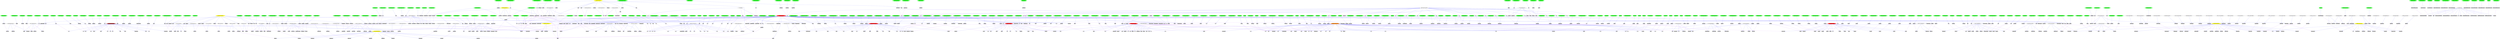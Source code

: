 digraph G {
 ranksep=3;
 ratio=auto;
"1" [ label="02f5daf56e299b8a8ecea892",shape="hexagon",style="filled",color="green" ];
"189E" [ label="ca5af2",shape="box",style="filled",color="grey" ];
"790E" [ label="b4dfef6",shape="box",style="filled",color="grey" ];
"2" [ label="171192dc1f8e6ea551548a910c00",shape="hexagon",style="filled",color="green" ];
"191E" [ label="629e42",shape="box",style="filled",color="grey" ];
"3" [ label="6bce02baf91781a831e1b95",shape="hexagon",style="filled",color="green" ];
"193E" [ label="1c08373",shape="box",style="filled",color="grey" ];
"4" [ label="6236a67933a619a6a3d48",shape="hexagon",style="filled",color="green" ];
"195E" [ label="be8f4199f",shape="box",style="filled",color="grey" ];
"5" [ label="50962c93b4cb293f5beb59eb",shape="hexagon",style="filled",color="green" ];
"197E" [ label="be8f4199f",shape="box",style="filled",color="grey" ];
"6" [ label="05d4b1ed6a6135eec3abd3f2",shape="hexagon",style="filled",color="green" ];
"199E" [ label="",shape="box",style="filled",color="grey" ];
"7" [ label="08769f73d31c1a99be2d9363f",shape="hexagon",style="filled",color="green" ];
"201E" [ label="629e42",shape="box",style="filled",color="grey" ];
"8" [ label="a6a196a504c3a7657d1fa41",shape="hexagon",style="filled",color="green" ];
"203E" [ label="cd856f",shape="box",style="filled",color="grey" ];
"9" [ label="837ebf4bde22e1f1535cb662",shape="hexagon",style="filled",color="green" ];
"725E" [ label="d0eb84",shape="box",style="filled",color="grey" ];
"785E" [ label="dd2ba36",shape="box",style="filled",color="grey" ];
"10" [ label="5f865c374cb3fe976dd376b8",shape="hexagon",style="filled",color="green" ];
"205E" [ label="23ad1",shape="box",style="filled",color="grey" ];
"11" [ label="8be752bc95d436a90493bec9",shape="hexagon",style="filled",color="green" ];
"207E" [ label="ee91c97828",shape="box",style="filled",color="grey" ];
"12" [ label="969a58db14386cb9d2f51ec",shape="hexagon",style="filled",color="green" ];
"209E" [ label="7c7c",shape="box",style="filled",color="grey" ];
"13" [ label="da24f74aad2ff519009d1f38c",shape="hexagon",style="filled",color="green" ];
"211E" [ label="460aed10cc9",shape="box",style="filled",color="grey" ];
"14" [ label="3124d3a6ed3381a6341c6",shape="hexagon",style="filled",color="green" ];
"213E" [ label="bbe0a8f93dc1",shape="box",style="filled",color="grey" ];
"15" [ label="71512ec7d43f958f2b6da",shape="hexagon",style="filled",color="green" ];
"215E" [ label="3f0a2b4eb62f",shape="box",style="filled",color="grey" ];
"16" [ label="3828a2c682419423cf",shape="hexagon",style="filled",color="green" ];
"727E" [ label="2",shape="box",style="filled",color="grey" ];
"784E" [ label="",shape="box",style="filled",color="grey" ];
"17" [ label="aa868f65c34cdb64f1fad19a",shape="hexagon",style="filled",color="green" ];
"217E" [ label="3089106e3b",shape="box",style="filled",color="grey" ];
"787E" [ label="1aaaab063",shape="box",style="filled",color="grey" ];
"18" [ label="dca32af03698c988b22",shape="hexagon",style="filled",color="green" ];
"219E" [ label="eb8",shape="box",style="filled",color="grey" ];
"19" [ label="d8f4a9e463a1e89217f",shape="hexagon",style="filled",color="green" ];
"221E" [ label="4c6c8c",shape="box",style="filled",color="grey" ];
"20" [ label="c96782ef56711c5d6a3f69",shape="hexagon",style="filled",color="green" ];
"223E" [ label="6a8f5bafb1",shape="box",style="filled",color="grey" ];
"21" [ label="4f04c39708f",shape="hexagon",style="filled",color="green" ];
"225E" [ label="a49284e9",shape="box",style="filled",color="grey" ];
"22" [ label="97284d4c3a5d499853f0e",shape="hexagon",style="filled",color="green" ];
"227E" [ label="53069e384a2",shape="box",style="filled",color="grey" ];
"792E" [ label="79b69c612",shape="box",style="filled",color="grey" ];
"23" [ label="c4d32527b670afb370d643",shape="hexagon",style="filled",color="green" ];
"231E" [ label="e851f5ddd920",shape="box",style="filled",color="grey" ];
"24" [ label="5e9156098c064",shape="hexagon",style="filled",color="green" ];
"233E" [ label="",shape="box",style="filled",color="grey" ];
"25" [ label="3d475ea3aeca51b60212dd",shape="hexagon",style="filled",color="green" ];
"235E" [ label="4280833ef80172",shape="box",style="filled",color="grey" ];
"26" [ label="966d271c22e75c7538",shape="hexagon",style="filled",color="green" ];
"237E" [ label="cab04b7c14a",shape="box",style="filled",color="grey" ];
"27" [ label="b630e1af6ae1997f0e8ba750",shape="hexagon",style="filled",color="green" ];
"239E" [ label="bb828f1a326",shape="box",style="filled",color="grey" ];
"783E" [ label="499f6985db294c",shape="box",style="filled",color="grey" ];
"28" [ label="ebd8ffc2ac3a90efb8af9",shape="hexagon",style="filled",color="green" ];
"241E" [ label="1ebeec",shape="box",style="filled",color="grey" ];
"791E" [ label="c0b727",shape="box",style="filled",color="grey" ];
"29" [ label="69fdd1a1f4768c5efe7",shape="hexagon",style="filled",color="green" ];
"243E" [ label="35b8742610",shape="box",style="filled",color="grey" ];
"30" [ label="d93a80739fc1edb41a11b7294",shape="hexagon",style="filled",color="green" ];
"245E" [ label="e03b8bc0435a",shape="box",style="filled",color="grey" ];
"31" [ label="bf65cfddeb00ff847feae0c",shape="hexagon",style="filled",color="green" ];
"247E" [ label="8df",shape="box",style="filled",color="grey" ];
"32" [ label="916c686a1e82dba72524a",shape="hexagon",style="filled",color="green" ];
"249E" [ label="a849f9d352e",shape="box",style="filled",color="grey" ];
"33" [ label="f496bcf0889b301d77819c",shape="hexagon",style="filled",color="green" ];
"251E" [ label="f29dfb9",shape="box",style="filled",color="grey" ];
"34" [ label="76889f7d35e",shape="hexagon",style="filled",color="green" ];
"253E" [ label="e7ef998",shape="box",style="filled",color="grey" ];
"35" [ label="668d636002",shape="hexagon",style="filled",color="green" ];
"255E" [ label="4379b5ed",shape="box",style="filled",color="grey" ];
"36" [ label="e1e4c23db39d8bd633c3a",shape="hexagon",style="filled",color="green" ];
"257E" [ label="1ed5d7f63b8c6",shape="box",style="filled",color="grey" ];
"37" [ label="842bc5775657c1e0d67",shape="hexagon",style="filled",color="green" ];
"259E" [ label="a387210a27b",shape="box",style="filled",color="grey" ];
"38" [ label="e4e2f4e6d",shape="hexagon",style="filled",color="green" ];
"261E" [ label="1f4f0fdf",shape="box",style="filled",color="grey" ];
"39" [ label="04390dec6f1779353c07f5",shape="hexagon",style="filled",color="green" ];
"263E" [ label="bac77c3f414a",shape="box",style="filled",color="grey" ];
"40" [ label="69f2611acc42c36ed7cc",shape="hexagon",style="filled",color="green" ];
"265E" [ label="cab04b7c14a",shape="box",style="filled",color="grey" ];
"41" [ label="1562abef0d8241",shape="hexagon",style="filled",color="green" ];
"267E" [ label="6a8f5bafb1",shape="box",style="filled",color="grey" ];
"42" [ label="e49aaa5cc4e44355d6a0",shape="hexagon",style="filled",color="green" ];
"269E" [ label="cc3f63d",shape="box",style="filled",color="grey" ];
"43" [ label="e8ebe1bf5f421c1223",shape="hexagon",style="filled",color="green" ];
"271E" [ label="96325ea",shape="box",style="filled",color="grey" ];
"44" [ label="2759e82e30d6d",shape="hexagon",style="filled",color="green" ];
"273E" [ label="ca5af2",shape="box",style="filled",color="grey" ];
"45" [ label="23c1ec53358d237c1",shape="hexagon",style="filled",color="green" ];
"275E" [ label="cab04b7c14a",shape="box",style="filled",color="grey" ];
"46" [ label="5838586c293d455",shape="hexagon",style="filled",color="green" ];
"277E" [ label="83c397b8bf7f",shape="box",style="filled",color="grey" ];
"47" [ label="f841118350a27b7ea29a9c9d",shape="hexagon",style="filled",color="green" ];
"279E" [ label="69f4ecb77d",shape="box",style="filled",color="grey" ];
"48" [ label="658d208447d8ec5d6de8",shape="hexagon",style="filled",color="green" ];
"281E" [ label="f7b22b9640",shape="box",style="filled",color="grey" ];
"49" [ label="11180ae7706510211bc4",shape="hexagon",style="filled",color="green" ];
"283E" [ label="052bb6e3",shape="box",style="filled",color="grey" ];
"50" [ label="5807acd8d58e006f43",shape="hexagon",style="filled",color="green" ];
"285E" [ label="",shape="box",style="filled",color="grey" ];
"51" [ label="fe4e848cb5291ee59a2",shape="hexagon",style="filled",color="green" ];
"287E" [ label="e3aefac763",shape="box",style="filled",color="grey" ];
"52" [ label="c4f31ea3844e12da27ad47c6",shape="hexagon",style="filled",color="green" ];
"289E" [ label="fb16636aae",shape="box",style="filled",color="grey" ];
"53" [ label="00cbeb87c182ca0785f",shape="hexagon",style="filled",color="green" ];
"291E" [ label="3089106e3b",shape="box",style="filled",color="grey" ];
"54" [ label="11f088bfd8",shape="hexagon",style="filled",color="green" ];
"293E" [ label="6a80cbe",shape="box",style="filled",color="grey" ];
"55" [ label="64a9ec24428099ad8ed82ba6",shape="hexagon",style="filled",color="green" ];
"745E" [ label="68d8993e61d8c82cd29e8d0182b0",shape="box",style="filled",color="grey" ];
"56" [ label="3c2a62e0e5e9f7",shape="hexagon",style="filled",color="green" ];
"295E" [ label="ae32701",shape="box",style="filled",color="grey" ];
"57" [ label="dd84fe6a65cfac7bca03ebd",shape="hexagon",style="filled",color="green" ];
"297E" [ label="",shape="box",style="filled",color="grey" ];
"58" [ label="b06bbfa920aa95dd",shape="hexagon",style="filled",color="green" ];
"299E" [ label="07",shape="box",style="filled",color="grey" ];
"59" [ label="6b5aaa4bdf44b2c898854",shape="hexagon",style="filled",color="green" ];
"301E" [ label="4c6c8c",shape="box",style="filled",color="grey" ];
"789E" [ label="3a0ff0",shape="box",style="filled",color="grey" ];
"60" [ label="855d26296eda4eb7",shape="hexagon",style="filled",color="green" ];
"303E" [ label="53069e384a2",shape="box",style="filled",color="grey" ];
"61" [ label="e82f47b8d4949ba4af69b38cbc19",shape="hexagon",style="filled",color="green" ];
"305E" [ label="b62cd1d0a0",shape="box",style="filled",color="grey" ];
"62" [ label="86569bffb49adf6b3d0ebac",shape="hexagon",style="filled",color="green" ];
"307E" [ label="660ffeb76fc59",shape="box",style="filled",color="grey" ];
"63" [ label="a96e47ff37983425a3e452095",shape="hexagon",style="filled",color="green" ];
"309E" [ label="cab04b7c14a",shape="box",style="filled",color="grey" ];
"64" [ label="71a48d11b2e7e56b1df128bd",shape="hexagon",style="filled",color="green" ];
"311E" [ label="be8f4199f",shape="box",style="filled",color="grey" ];
"65" [ label="a0befe6dd1ca7b165786835",shape="hexagon",style="filled",color="green" ];
"313E" [ label="3cfae",shape="box",style="filled",color="grey" ];
"66" [ label="f33ec11db496f7bfcb024f",shape="hexagon",style="filled",color="green" ];
"315E" [ label="71e6b",shape="box",style="filled",color="grey" ];
"67" [ label="fe6be3206549f5b5564acde84783",shape="hexagon",style="filled",color="green" ];
"317E" [ label="",shape="box",style="filled",color="grey" ];
"68" [ label="e4dba079d5fcb1f165920a3bf",shape="hexagon",style="filled",color="green" ];
"319E" [ label="",shape="box",style="filled",color="grey" ];
"69" [ label="35dfbee3123dc389cba0b15",shape="hexagon",style="filled",color="green" ];
"746E" [ label="4c865eec228e41e7f4e5fc68a9a6",shape="box",style="filled",color="grey" ];
"70" [ label="16c508ab98483d430bbe",shape="hexagon",style="filled",color="green" ];
"321E" [ label="cab04b7c14a",shape="box",style="filled",color="grey" ];
"71" [ label="9c9e2e0f2da8758e436c",shape="hexagon",style="filled",color="green" ];
"327E" [ label="cd0d985a366cad7e",shape="box",style="filled",color="grey" ];
"72" [ label="fb039d7a2a9fe73b5f468eba9",shape="hexagon",style="filled",color="green" ];
"329E" [ label="81dabfaba8",shape="box",style="filled",color="grey" ];
"73" [ label="2ef949c4a39b",shape="hexagon",style="filled",color="green" ];
"331E" [ label="617809d979f",shape="box",style="filled",color="grey" ];
"74" [ label="a9497e0757b0969bde707ed5",shape="hexagon",style="filled",color="green" ];
"333E" [ label="541ab86a2e",shape="box",style="filled",color="grey" ];
"75" [ label="230cc6bbc66b24eae94fa03d",shape="hexagon",style="filled",color="green" ];
"335E" [ label="",shape="box",style="filled",color="grey" ];
"76" [ label="1d163eac141def176461c",shape="hexagon",style="filled",color="green" ];
"337E" [ label="0acc5bb8ca4",shape="box",style="filled",color="grey" ];
"77" [ label="32979f8cf86",shape="hexagon",style="filled",color="green" ];
"339E" [ label="a7e89580",shape="box",style="filled",color="grey" ];
"78" [ label="37d80ae421dba4a70730338860",shape="hexagon",style="filled",color="green" ];
"341E" [ label="",shape="box",style="filled",color="grey" ];
"79" [ label="fbba7215e7c13173a60206",shape="hexagon",style="filled",color="green" ];
"343E" [ label="617809d979f",shape="box",style="filled",color="grey" ];
"80" [ label="2dd8cc4d693415f93c0f8fc",shape="hexagon",style="filled",color="green" ];
"345E" [ label="94da691e20e3",shape="box",style="filled",color="grey" ];
"81" [ label="00880e6f50c765ebc1f85d3e9",shape="hexagon",style="filled",color="green" ];
"347E" [ label="e7ef998",shape="box",style="filled",color="grey" ];
"82" [ label="ef13d45b1277ac9a0444adb",shape="hexagon",style="filled",color="green" ];
"349E" [ label="a7fe7",shape="box",style="filled",color="grey" ];
"83" [ label="2573e1bf51f1b307f4640",shape="hexagon",style="filled",color="green" ];
"351E" [ label="84e4ede82074",shape="box",style="filled",color="grey" ];
"84" [ label="162d8039483d8",shape="hexagon",style="filled",color="green" ];
"353E" [ label="a8e9",shape="box",style="filled",color="grey" ];
"85" [ label="f490de272a7f6e4af346d40",shape="hexagon",style="filled",color="green" ];
"355E" [ label="460aed10cc9",shape="box",style="filled",color="grey" ];
"788E" [ label="391256c872",shape="box",style="filled",color="grey" ];
"86" [ label="678bf739c344b9ad41da1",shape="hexagon",style="filled",color="green" ];
"357E" [ label="396b16a892fe",shape="box",style="filled",color="grey" ];
"87" [ label="876d120b38b0e88817",shape="hexagon",style="filled",color="green" ];
"359E" [ label="e5",shape="box",style="filled",color="grey" ];
"88" [ label="503737b64d432c60d6ac557e0e6",shape="hexagon",style="filled",color="green" ];
"361E" [ label="9937ccba1469",shape="box",style="filled",color="grey" ];
"89" [ label="b36e0be6f67fc25286127456",shape="hexagon",style="filled",color="green" ];
"363E" [ label="87a7e69a72412",shape="box",style="filled",color="grey" ];
"90" [ label="4cc20a0b7651e486",shape="hexagon",style="filled",color="green" ];
"365E" [ label="e079d2c",shape="box",style="filled",color="grey" ];
"91" [ label="08dade990b2282",shape="hexagon",style="filled",color="green" ];
"367E" [ label="45827dbdd8",shape="box",style="filled",color="grey" ];
"92" [ label="f8128d574c356631b8a9",shape="hexagon",style="filled",color="green" ];
"369E" [ label="",shape="box",style="filled",color="grey" ];
"93" [ label="88a4f0337c2189c3fc7b31",shape="hexagon",style="filled",color="green" ];
"729E" [ label="da0d7bbcf30",shape="box",style="filled",color="grey" ];
"94" [ label="1b13908a9f0763c0ae54af9062080",shape="hexagon",style="filled",color="green" ];
"371E" [ label="8b06a67a",shape="box",style="filled",color="grey" ];
"95" [ label="e2a5d11499b7e",shape="hexagon",style="filled",color="green" ];
"373E" [ label="66abc181ac4",shape="box",style="filled",color="grey" ];
"96" [ label="90cc275011c2013c61eb11",shape="hexagon",style="filled",color="green" ];
"375E" [ label="",shape="box",style="filled",color="grey" ];
"97" [ label="1e003bfe8fc840df0163f4c",shape="hexagon",style="filled",color="green" ];
"747E" [ label="8983ffbc30deb364dd92c3ad85c9",shape="box",style="filled",color="grey" ];
"98" [ label="1927c743a0d440a5a0",shape="hexagon",style="filled",color="green" ];
"377E" [ label="b12441ecff15fa12c",shape="box",style="filled",color="grey" ];
"99" [ label="155d892827c33ed3cae3",shape="hexagon",style="filled",color="green" ];
"379E" [ label="71e6b",shape="box",style="filled",color="grey" ];
"100" [ label="9f24ba80192c339a64c0",shape="hexagon",style="filled",color="green" ];
"381E" [ label="",shape="box",style="filled",color="grey" ];
"101" [ label="3e814305b42beb41b8c706",shape="hexagon",style="filled",color="green" ];
"383E" [ label="1c08373",shape="box",style="filled",color="grey" ];
"102" [ label="eccfe5ff0af70fe9fbec8b2360f90",shape="hexagon",style="filled",color="green" ];
"385E" [ label="be8f4199f",shape="box",style="filled",color="grey" ];
"103" [ label="8fa622d9f842c5572a545ed72982",shape="hexagon",style="filled",color="green" ];
"387E" [ label="4dccb",shape="box",style="filled",color="grey" ];
"104" [ label="ad9142a65f5eab78b4ca5e",shape="hexagon",style="filled",color="green" ];
"389E" [ label="f36cce089",shape="box",style="filled",color="grey" ];
"105" [ label="20f234fdcd0e1fc50261ce8",shape="hexagon",style="filled",color="green" ];
"391E" [ label="67219ef689f0146b544",shape="box",style="filled",color="grey" ];
"106" [ label="e06cc38155ff6781cf944d745",shape="hexagon",style="filled",color="green" ];
"393E" [ label="87a7e69a72412",shape="box",style="filled",color="grey" ];
"107" [ label="cfdf1932665dcb4cd3c",shape="hexagon",style="filled",color="green" ];
"395E" [ label="964b86fc1bba0e",shape="box",style="filled",color="grey" ];
"108" [ label="6d4a4a5a5af91b895272c30",shape="hexagon",style="filled",color="green" ];
"397E" [ label="b5e86c73d1198f",shape="box",style="filled",color="grey" ];
"109" [ label="e0ad365c2fb444358201",shape="hexagon",style="filled",color="green" ];
"399E" [ label="bb5e89c8963",shape="box",style="filled",color="grey" ];
"110" [ label="b07bbdc8cca5985d4c4",shape="hexagon",style="filled",color="green" ];
"401E" [ label="50023f6f88",shape="box",style="filled",color="grey" ];
"111" [ label="df5dba74c75b228de48c",shape="hexagon",style="filled",color="green" ];
"403E" [ label="7e493ee44b28",shape="box",style="filled",color="grey" ];
"112" [ label="0b8694c9ef9b27b9c3d8",shape="hexagon",style="filled",color="green" ];
"405E" [ label="2342b759c03",shape="box",style="filled",color="grey" ];
"113" [ label="81e20155999fa64e0ae6fd",shape="hexagon",style="filled",color="green" ];
"407E" [ label="4280833ef80172",shape="box",style="filled",color="grey" ];
"114" [ label="3ef07ae75d29a707",shape="hexagon",style="filled",color="green" ];
"409E" [ label="4280833ef80172",shape="box",style="filled",color="grey" ];
"115" [ label="4a36db80f1ab1e97",shape="hexagon",style="filled",color="green" ];
"411E" [ label="460aed10cc9",shape="box",style="filled",color="grey" ];
"116" [ label="16da5f1301b36df4df0f",shape="hexagon",style="filled",color="green" ];
"413E" [ label="460aed10cc9",shape="box",style="filled",color="grey" ];
"117" [ label="6b3f3fa236bb90592d23a",shape="hexagon",style="filled",color="green" ];
"415E" [ label="83c397b8bf7f",shape="box",style="filled",color="grey" ];
"118" [ label="f2a57e4d4f0cec516891e3",shape="hexagon",style="filled",color="green" ];
"417E" [ label="bd2484",shape="box",style="filled",color="grey" ];
"119" [ label="deb3089920548bf1ecb23f0d",shape="hexagon",style="filled",color="green" ];
"419E" [ label="87a7e69a72412",shape="box",style="filled",color="grey" ];
"120" [ label="bf01c8a262",shape="hexagon",style="filled",color="green" ];
"421E" [ label="01",shape="box",style="filled",color="grey" ];
"121" [ label="23dc3a52fed9c119610b5e8",shape="hexagon",style="filled",color="green" ];
"423E" [ label="71e6b",shape="box",style="filled",color="grey" ];
"122" [ label="aff7fc220edc93572bb2",shape="hexagon",style="filled",color="green" ];
"748E" [ label="68d8993e61d8c82cd29e8d0182b0",shape="box",style="filled",color="grey" ];
"123" [ label="78cc16f965adc5f712ea2372c6",shape="hexagon",style="filled",color="green" ];
"425E" [ label="23ad1",shape="box",style="filled",color="grey" ];
"124" [ label="5be631dff7b97697be7dc0a2f07f2",shape="hexagon",style="filled",color="green" ];
"427E" [ label="",shape="box",style="filled",color="grey" ];
"786E" [ label="421",shape="box",style="filled",color="grey" ];
"125" [ label="48398d080dfcccced48da1980",shape="hexagon",style="filled",color="green" ];
"431E" [ label="866808df",shape="box",style="filled",color="grey" ];
"126" [ label="03716a2c341e5edaa31",shape="hexagon",style="filled",color="green" ];
"433E" [ label="21407f8a6d7",shape="box",style="filled",color="grey" ];
"127" [ label="ddfeabe456a9de5f5784",shape="hexagon",style="filled",color="green" ];
"435E" [ label="aac615ae78",shape="box",style="filled",color="grey" ];
"128" [ label="d550a7f392c787661aadd48",shape="hexagon",style="filled",color="green" ];
"437E" [ label="e3aefac763",shape="box",style="filled",color="grey" ];
"129" [ label="4c82921f4ad3f07066540",shape="hexagon",style="filled",color="green" ];
"439E" [ label="a7fe7",shape="box",style="filled",color="grey" ];
"130" [ label="0bc7f8f513e0e74b270",shape="hexagon",style="filled",color="green" ];
"441E" [ label="a849f9d352e",shape="box",style="filled",color="grey" ];
"131" [ label="3b1563a23eb9",shape="hexagon",style="filled",color="green" ];
"443E" [ label="a8e9",shape="box",style="filled",color="grey" ];
"132" [ label="be233fafa38d931d894",shape="hexagon",style="filled",color="green" ];
"445E" [ label="a849f9d352e",shape="box",style="filled",color="grey" ];
"133" [ label="f906dc5244ee6a371f8",shape="hexagon",style="filled",color="green" ];
"749E" [ label="4c865eec228e41e7f4e5fc68a9a6",shape="box",style="filled",color="grey" ];
"134" [ label="e7a887d88c2318beba51",shape="hexagon",style="filled",color="green" ];
"447E" [ label="9d8988c0945d6",shape="box",style="filled",color="grey" ];
"135" [ label="be6b73bd46a7a5183e8c91a",shape="hexagon",style="filled",color="green" ];
"449E" [ label="ee91c97828",shape="box",style="filled",color="grey" ];
"769E" [ label="444189d179b5db71fe",shape="box",style="filled",color="grey" ];
"770E" [ label="1e1fbbe14ac24e0518",shape="box",style="filled",color="grey" ];
"136" [ label="644f112bb0aa452ee7040a",shape="hexagon",style="filled",color="green" ];
"451E" [ label="52f247fc3b",shape="box",style="filled",color="grey" ];
"137" [ label="010957669f3770aac",shape="hexagon",style="filled",color="green" ];
"453E" [ label="78",shape="box",style="filled",color="grey" ];
"138" [ label="0a185946ee443342b07d8e1",shape="hexagon",style="filled",color="green" ];
"455E" [ label="87a7e69a72412",shape="box",style="filled",color="grey" ];
"139" [ label="f66fe4df3d189e69ce10c9c",shape="hexagon",style="filled",color="green" ];
"457E" [ label="21407f8a6d7",shape="box",style="filled",color="grey" ];
"140" [ label="247e407f45b353f8",shape="hexagon",style="filled",color="green" ];
"459E" [ label="",shape="box",style="filled",color="grey" ];
"141" [ label="84907547f36d0ff7",shape="hexagon",style="filled",color="green" ];
"461E" [ label="e920b915087",shape="box",style="filled",color="grey" ];
"142" [ label="805004328dad9d315d",shape="hexagon",style="filled",color="green" ];
"463E" [ label="4280833ef80172",shape="box",style="filled",color="grey" ];
"143" [ label="4f0cbd3fbf0cb1e8c",shape="hexagon",style="filled",color="green" ];
"465E" [ label="403126",shape="box",style="filled",color="grey" ];
"144" [ label="4869e993f2bb10f",shape="hexagon",style="filled",color="green" ];
"467E" [ label="ff",shape="box",style="filled",color="grey" ];
"145" [ label="665b76844ff78fc2cf66ca2",shape="hexagon",style="filled",color="green" ];
"469E" [ label="af0268dddd",shape="box",style="filled",color="grey" ];
"146" [ label="3f16509139c7dad5163b91799",shape="hexagon",style="filled",color="green" ];
"471E" [ label="3089106e3b",shape="box",style="filled",color="grey" ];
"147" [ label="01db23a60422ba93a68611cc0",shape="hexagon",style="filled",color="green" ];
"473E" [ label="",shape="box",style="filled",color="grey" ];
"148" [ label="46125fcc583c0f494a3a1d3",shape="hexagon",style="filled",color="green" ];
"475E" [ label="db6c4213a717bc",shape="box",style="filled",color="grey" ];
"149" [ label="731857fe189fb398e80a0594",shape="hexagon",style="filled",color="green" ];
"477E" [ label="3089106e3b",shape="box",style="filled",color="grey" ];
"150" [ label="6fb7a84e370ef70feac5cb",shape="hexagon",style="filled",color="green" ];
"479E" [ label="396b16a892fe",shape="box",style="filled",color="grey" ];
"151" [ label="e343cea291b79a2ed4e",shape="hexagon",style="filled",color="green" ];
"481E" [ label="88d8b220746882d",shape="box",style="filled",color="grey" ];
"152" [ label="5f2592b20f13356b7fc8b42",shape="hexagon",style="filled",color="green" ];
"483E" [ label="",shape="box",style="filled",color="grey" ];
"153" [ label="275a0407e33e9b8aa9cdd051",shape="hexagon",style="filled",color="green" ];
"731E" [ label="",shape="box",style="filled",color="grey" ];
"154" [ label="011d119375cf494ca2fa8d59",shape="hexagon",style="filled",color="green" ];
"750E" [ label="8983ffbc30deb364dd92c3ad85c9",shape="box",style="filled",color="grey" ];
"155" [ label="173fd00917644f0f1f3e3",shape="hexagon",style="filled",color="green" ];
"485E" [ label="0acc5bb8ca4",shape="box",style="filled",color="grey" ];
"156" [ label="c72df69b40156a3254",shape="hexagon",style="filled",color="green" ];
"487E" [ label="fff03efcd",shape="box",style="filled",color="grey" ];
"157" [ label="6c632ad9c42228bb337",shape="hexagon",style="filled",color="green" ];
"489E" [ label="eb8",shape="box",style="filled",color="grey" ];
"158" [ label="bbb13dc62adf2de2a42b6",shape="hexagon",style="filled",color="green" ];
"491E" [ label="69ce90c9b2",shape="box",style="filled",color="grey" ];
"159" [ label="6282bc21f6",shape="hexagon",style="filled",color="green" ];
"495E" [ label="de34214b4c258c9333ec3",shape="box",style="filled",color="grey" ];
"160" [ label="71cf45dd4e91bcca945137b40e",shape="hexagon",style="filled",color="green" ];
"499E" [ label="65fd8495",shape="box",style="filled",color="grey" ];
"161" [ label="a3b6df27179b175c88fa4c9cf9f",shape="hexagon",style="filled",color="green" ];
"501E" [ label="6577",shape="box",style="filled",color="grey" ];
"162" [ label="284f14a259991806654e74",shape="hexagon",style="filled",color="green" ];
"503E" [ label="4280833ef80172",shape="box",style="filled",color="grey" ];
"163" [ label="a7c99ccf6ddf6f5ebbe",shape="hexagon",style="filled",color="green" ];
"505E" [ label="c4fd8",shape="box",style="filled",color="grey" ];
"164" [ label="c32d2697e8",shape="hexagon",style="filled",color="green" ];
"507E" [ label="52f247fc3b",shape="box",style="filled",color="grey" ];
"165" [ label="d12bd75c24b110ef90cdd35d3",shape="hexagon",style="filled",color="green" ];
"509E" [ label="0668",shape="box",style="filled",color="grey" ];
"166" [ label="1c07453d584f3d14b1876fdb",shape="hexagon",style="filled",color="green" ];
"511E" [ label="460aed10cc9",shape="box",style="filled",color="grey" ];
"167" [ label="f713a8b311ffa05ce3683ad10",shape="hexagon",style="filled",color="green" ];
"513E" [ label="30d6138b63eb",shape="box",style="filled",color="grey" ];
"168" [ label="3cdc90c57243373efaba65a",shape="hexagon",style="filled",color="green" ];
"515E" [ label="fa2afbd869",shape="box",style="filled",color="grey" ];
"169" [ label="e3bdbca0e2256fffa8a59018",shape="hexagon",style="filled",color="green" ];
"517E" [ label="81dabfaba8",shape="box",style="filled",color="grey" ];
"170" [ label="75ba8d840070942eb4e737849",shape="hexagon",style="filled",color="green" ];
"519E" [ label="81dabfaba8",shape="box",style="filled",color="grey" ];
"171" [ label="fbdc3ca37406f66635c8b226e",shape="hexagon",style="filled",color="green" ];
"521E" [ label="8cbcf5cb5",shape="box",style="filled",color="grey" ];
"172" [ label="40b49a5a9bb256c7a3286e56",shape="hexagon",style="filled",color="green" ];
"523E" [ label="f72564578be",shape="box",style="filled",color="grey" ];
"173" [ label="3b2f08d52e4bca3f9ca7bbbd6",shape="hexagon",style="filled",color="green" ];
"525E" [ label="81dabfaba8",shape="box",style="filled",color="grey" ];
"174" [ label="4a38abc630c82b0c48dfbf5271",shape="hexagon",style="filled",color="green" ];
"527E" [ label="f0bd1521",shape="box",style="filled",color="grey" ];
"175" [ label="2d7b7fb6c9ad6821752651f7",shape="hexagon",style="filled",color="green" ];
"529E" [ label="47b2da3d",shape="box",style="filled",color="grey" ];
"176" [ label="910b00285f11bb90d0a15641",shape="hexagon",style="filled",color="green" ];
"531E" [ label="81dabfaba8",shape="box",style="filled",color="grey" ];
"177" [ label="24431c3eb075102f07cc2c1be",shape="hexagon",style="filled",color="green" ];
"533E" [ label="",shape="box",style="filled",color="grey" ];
"178" [ label="07f8a9e55a16beddb3c9153b0",shape="hexagon",style="filled",color="green" ];
"535E" [ label="81dabfaba8",shape="box",style="filled",color="grey" ];
"179" [ label="c1c30f30d40c4f1f84924622f",shape="hexagon",style="filled",color="green" ];
"537E" [ label="c5d5be3942",shape="box",style="filled",color="grey" ];
"180" [ label="86276bb1e23f2c7ffcbe82a0",shape="hexagon",style="filled",color="green" ];
"539E" [ label="0f940646",shape="box",style="filled",color="grey" ];
"181" [ label="f78e145a127014eb43345a0c",shape="hexagon",style="filled",color="green" ];
"541E" [ label="d370c12dbc",shape="box",style="filled",color="grey" ];
"182" [ label="a27037332d9fa5c43bcfe94c0",shape="hexagon",style="filled",color="green" ];
"543E" [ label="80874aa8",shape="box",style="filled",color="grey" ];
"183" [ label="c29ce10bb8d19b498355aa04",shape="hexagon",style="filled",color="green" ];
"545E" [ label="1c08373",shape="box",style="filled",color="grey" ];
"184" [ label="4f8c642b53c349c687534bda35db",shape="hexagon",style="filled",color="green" ];
"547E" [ label="46969c4",shape="box",style="filled",color="grey" ];
"185" [ label="30cc206b1878485",shape="hexagon",style="filled",color="green" ];
"549E" [ label="23ad1",shape="box",style="filled",color="grey" ];
"186" [ label="5d69639a5e3bdd3d",shape="hexagon",style="filled",color="green" ];
"551E" [ label="6139fa6adc88d",shape="box",style="filled",color="grey" ];
"187" [ label="b656f0ed2202b8e46eb",shape="hexagon",style="filled",color="green" ];
"553E" [ label="f6e6236b48bc3",shape="box",style="filled",color="grey" ];
"188" [ label="3b566eaa70ed401479d43a9",shape="hexagon",style="filled",color="green" ];
"555E" [ label="4c6c8c",shape="box",style="filled",color="grey" ];
"189" [ label="d6125ef42bd9958",shape="hexagon",style="filled",color="green" ];
"557E" [ label="4c6c8c",shape="box",style="filled",color="grey" ];
"190" [ label="dd12f26f8d9bb55",shape="hexagon",style="filled",color="green" ];
"559E" [ label="83c397b8bf7f",shape="box",style="filled",color="grey" ];
"191" [ label="ea890ccca2f7c2107351",shape="hexagon",style="filled",color="green" ];
"561E" [ label="eb8",shape="box",style="filled",color="grey" ];
"192" [ label="84e4f1c582427a98d7b",shape="hexagon",style="filled",color="green" ];
"563E" [ label="eb8",shape="box",style="filled",color="grey" ];
"193" [ label="d378760b814eaecb6efe636e0efc4",shape="hexagon",style="filled",color="green" ];
"565E" [ label="81bcc35f82891",shape="box",style="filled",color="grey" ];
"194" [ label="f722890f70a32dce3baff371a",shape="hexagon",style="filled",color="green" ];
"567E" [ label="84e4ede82074",shape="box",style="filled",color="grey" ];
"195" [ label="666f11bb45c3a8dcf26e1ed79",shape="hexagon",style="filled",color="green" ];
"569E" [ label="c90f755c8b6612d",shape="box",style="filled",color="grey" ];
"196" [ label="91ecbe29a71f00ed5a3",shape="hexagon",style="filled",color="green" ];
"571E" [ label="0a963fef9",shape="box",style="filled",color="grey" ];
"197" [ label="30c3f3bf8463d3843dc57d8e98",shape="hexagon",style="filled",color="green" ];
"573E" [ label="3089106e3b",shape="box",style="filled",color="grey" ];
"198" [ label="8ea965ab6ee8dedb6c3333e9",shape="hexagon",style="filled",color="green" ];
"575E" [ label="84e4ede82074",shape="box",style="filled",color="grey" ];
"199" [ label="3eecb304bab2136a76deda",shape="hexagon",style="filled",color="green" ];
"577E" [ label="8df",shape="box",style="filled",color="grey" ];
"200" [ label="d886e4b76537a99bc71b8a9331c94",shape="hexagon",style="filled",color="green" ];
"579E" [ label="1172dca23",shape="box",style="filled",color="grey" ];
"201" [ label="dcc5d5e9d6c4e",shape="hexagon",style="filled",color="green" ];
"581E" [ label="a8e9",shape="box",style="filled",color="grey" ];
"202" [ label="8292af691429f8d9ed481ff71ffd",shape="hexagon",style="filled",color="green" ];
"583E" [ label="212af4",shape="box",style="filled",color="grey" ];
"203" [ label="12fcb26b3de00ef98719c2ca",shape="hexagon",style="filled",color="green" ];
"585E" [ label="",shape="box",style="filled",color="grey" ];
"204" [ label="a141a557a60912051f3c135",shape="hexagon",style="filled",color="green" ];
"587E" [ label="",shape="box",style="filled",color="grey" ];
"205" [ label="64eeeddfc34489ff396",shape="hexagon",style="filled",color="green" ];
"751E" [ label="8983ffbc30deb364dd92c3ad85c9",shape="box",style="filled",color="grey" ];
"206" [ label="f5d636e14a6cd716362158d",shape="hexagon",style="filled",color="green" ];
"589E" [ label="32c958c9997",shape="box",style="filled",color="grey" ];
"207" [ label="84e4978afc069d5a1aecbf2b",shape="hexagon",style="filled",color="green" ];
"593E" [ label="56caa96d171a9ac2da7c",shape="box",style="filled",color="grey" ];
"208" [ label="52a6c2063bccd83110c32",shape="hexagon",style="filled",color="green" ];
"597E" [ label="",shape="box",style="filled",color="grey" ];
"209" [ label="46f754ea06f070dbc023e571a876",shape="hexagon",style="filled",color="green" ];
"599E" [ label="ffccaa9e3",shape="box",style="filled",color="grey" ];
"210" [ label="c10cb9baf4dcb43e24",shape="hexagon",style="filled",color="green" ];
"601E" [ label="ac6e99186",shape="box",style="filled",color="grey" ];
"211" [ label="3dafe1619016463f521f",shape="hexagon",style="filled",color="green" ];
"603E" [ label="b9",shape="box",style="filled",color="grey" ];
"212" [ label="0f5db6ce12751ddcc64e",shape="hexagon",style="filled",color="green" ];
"605E" [ label="bb828f1a326",shape="box",style="filled",color="grey" ];
"213" [ label="34c8c8dc0f6e41c7e7b2",shape="hexagon",style="filled",color="green" ];
"607E" [ label="2832ed5cea6",shape="box",style="filled",color="grey" ];
"214" [ label="0a49c95f107c0aa57c9b5748",shape="hexagon",style="filled",color="green" ];
"609E" [ label="",shape="box",style="filled",color="grey" ];
"215" [ label="3b4fdad8e0429d112",shape="hexagon",style="filled",color="green" ];
"611E" [ label="cab04b7c14a",shape="box",style="filled",color="grey" ];
"216" [ label="17dafa5ebaafd48440e3",shape="hexagon",style="filled",color="green" ];
"613E" [ label="b5f038f79a3",shape="box",style="filled",color="grey" ];
"217" [ label="f4c69e5e212f89348122e8",shape="hexagon",style="filled",color="green" ];
"615E" [ label="396b16a892fe",shape="box",style="filled",color="grey" ];
"218" [ label="4f2e020854dfacce46a12",shape="hexagon",style="filled",color="green" ];
"617E" [ label="e079d2c",shape="box",style="filled",color="grey" ];
"219" [ label="6448451ac2ceade90715378b",shape="hexagon",style="filled",color="green" ];
"619E" [ label="",shape="box",style="filled",color="grey" ];
"220" [ label="7d7b14baa649330",shape="hexagon",style="filled",color="green" ];
"621E" [ label="77d145b32328880440c7a",shape="box",style="filled",color="grey" ];
"221" [ label="d7c27cc6f7b02a31eb64d",shape="hexagon",style="filled",color="green" ];
"623E" [ label="87a7e69a72412",shape="box",style="filled",color="grey" ];
"222" [ label="8f5a69ece1",shape="hexagon",style="filled",color="green" ];
"752E" [ label="eb9cf6456613d4cd06f7c0894bd6",shape="box",style="filled",color="grey" ];
"223" [ label="eccf7c722ddf",shape="hexagon",style="filled",color="green" ];
"625E" [ label="df61d5f5fc",shape="box",style="filled",color="grey" ];
"224" [ label="86633c26be93ada8b",shape="hexagon",style="filled",color="green" ];
"627E" [ label="08500a6044",shape="box",style="filled",color="grey" ];
"225" [ label="3f9ddf1ffbc0d38b",shape="hexagon",style="filled",color="green" ];
"629E" [ label="07",shape="box",style="filled",color="grey" ];
"226" [ label="e33792703",shape="hexagon",style="filled",color="green" ];
"631E" [ label="6a8f5bafb1",shape="box",style="filled",color="grey" ];
"227" [ label="293a225dc56dd1e0564e6bb",shape="hexagon",style="filled",color="green" ];
"633E" [ label="e3aefac763",shape="box",style="filled",color="grey" ];
"228" [ label="57c77c341f94afddef07e6",shape="hexagon",style="filled",color="green" ];
"635E" [ label="5e80f85274",shape="box",style="filled",color="grey" ];
"229" [ label="3bbfc7bfdbbb1ba1bfad7517",shape="hexagon",style="filled",color="green" ];
"637E" [ label="",shape="box",style="filled",color="grey" ];
"230" [ label="a7167d5eb5408b3839903",shape="hexagon",style="filled",color="green" ];
"639E" [ label="8c8b5bde6",shape="box",style="filled",color="grey" ];
"231" [ label="34d7bb6af4fcd8d630de72500c8",shape="hexagon",style="filled",color="green" ];
"641E" [ label="32fe7eee5283",shape="box",style="filled",color="grey" ];
"232" [ label="8e69341faa4489",shape="hexagon",style="filled",color="green" ];
"643E" [ label="cab04b7c14a",shape="box",style="filled",color="grey" ];
"233" [ label="459236f07c73814faf5",shape="hexagon",style="filled",color="green" ];
"645E" [ label="18083a711d",shape="box",style="filled",color="grey" ];
"234" [ label="c71aa521578164debd0c5",shape="hexagon",style="filled",color="green" ];
"647E" [ label="78",shape="box",style="filled",color="grey" ];
"235" [ label="a5520019b8a73bc141b5fd416a",shape="hexagon",style="filled",color="green" ];
"649E" [ label="3219b6b71443",shape="box",style="filled",color="grey" ];
"236" [ label="6c89dc59ee7aaebbbd6bb64",shape="hexagon",style="filled",color="green" ];
"651E" [ label="8c8b5bde6",shape="box",style="filled",color="grey" ];
"237" [ label="a9a36ef02f",shape="hexagon",style="filled",color="green" ];
"653E" [ label="6a80cbe",shape="box",style="filled",color="grey" ];
"238" [ label="3db761b596844f133c",shape="hexagon",style="filled",color="green" ];
"655E" [ label="e920b915087",shape="box",style="filled",color="grey" ];
"239" [ label="383db224d7508ef072bea21d0",shape="hexagon",style="filled",color="green" ];
"657E" [ label="975fedfb64df",shape="box",style="filled",color="grey" ];
"240" [ label="8e307415fb435445ced7",shape="hexagon",style="filled",color="green" ];
"659E" [ label="21dff35936370ae5f",shape="box",style="filled",color="grey" ];
"241" [ label="aff6d7896e0e142bbc3e78",shape="hexagon",style="filled",color="green" ];
"661E" [ label="d2498",shape="box",style="filled",color="grey" ];
"242" [ label="e153c6e676c7369b285b4e9033a",shape="hexagon",style="filled",color="green" ];
"663E" [ label="",shape="box",style="filled",color="grey" ];
"243" [ label="f3c4311de0e931f08c232b",shape="hexagon",style="filled",color="green" ];
"665E" [ label="a849f9d352e",shape="box",style="filled",color="grey" ];
"244" [ label="0c72a426929600000f5",shape="hexagon",style="filled",color="green" ];
"667E" [ label="45827dbdd8",shape="box",style="filled",color="grey" ];
"245" [ label="38fa61352f5086d2cb51",shape="hexagon",style="filled",color="green" ];
"669E" [ label="af0268dddd",shape="box",style="filled",color="grey" ];
"246" [ label="ad1dd724f1c3e",shape="hexagon",style="filled",color="green" ];
"671E" [ label="cab04b7c14a",shape="box",style="filled",color="grey" ];
"247" [ label="11bb8ed3ae227d3acefc",shape="hexagon",style="filled",color="green" ];
"673E" [ label="eb8",shape="box",style="filled",color="grey" ];
"248" [ label="f2c7b3bb4d44f977d0ab8a42351",shape="hexagon",style="filled",color="green" ];
"675E" [ label="",shape="box",style="filled",color="grey" ];
"249" [ label="51e045ca826077ae765",shape="hexagon",style="filled",color="green" ];
"679E" [ label="e842",shape="box",style="filled",color="grey" ];
"250" [ label="aa0adc8978020629574",shape="hexagon",style="filled",color="green" ];
"753E" [ label="68d8993e61d8c82cd29e8d0182b0",shape="box",style="filled",color="grey" ];
"251" [ label="3b6b2c549de670d7bf5fc0ee",shape="hexagon",style="filled",color="green" ];
"681E" [ label="",shape="box",style="filled",color="grey" ];
"252" [ label="5eea496cc301b2a9721",shape="hexagon",style="filled",color="green" ];
"683E" [ label="",shape="box",style="filled",color="grey" ];
"253" [ label="bfc6564cbdeeffac00a141",shape="hexagon",style="filled",color="green" ];
"685E" [ label="3b0a8a1c2e5050bd",shape="box",style="filled",color="grey" ];
"254" [ label="c360aaeb167487c9578a8f",shape="hexagon",style="filled",color="green" ];
"687E" [ label="d",shape="box",style="filled",color="grey" ];
"255" [ label="39d025b265f9790490781cb201",shape="hexagon",style="filled",color="green" ];
"689E" [ label="5e80f85274",shape="box",style="filled",color="grey" ];
"256" [ label="b4ce21e0a3df1d097277d6",shape="hexagon",style="filled",color="green" ];
"691E" [ label="a849f9d352e",shape="box",style="filled",color="grey" ];
"257" [ label="8bdb6a91c6dee925b557c705b3",shape="hexagon",style="filled",color="green" ];
"693E" [ label="53069e384a2",shape="box",style="filled",color="grey" ];
"258" [ label="ac487676a04e4",shape="hexagon",style="filled",color="green" ];
"695E" [ label="a8e9",shape="box",style="filled",color="grey" ];
"259" [ label="18115fa32ff1cb99",shape="hexagon",style="filled",color="green" ];
"697E" [ label="45827dbdd8",shape="box",style="filled",color="grey" ];
"260" [ label="b7b899dc8bc6a32b28cb098fa16",shape="hexagon",style="filled",color="green" ];
"699E" [ label="32fe7eee5283",shape="box",style="filled",color="grey" ];
"261" [ label="b69e426d974e1907e88",shape="hexagon",style="filled",color="green" ];
"703E" [ label="e842",shape="box",style="filled",color="grey" ];
"262" [ label="60d0128bdb61ae40e98638bd1391",shape="hexagon",style="filled",color="green" ];
"705E" [ label="23ad1",shape="box",style="filled",color="grey" ];
"264" [ label="8fb60d769e4c387",shape="hexagon",style="filled",color="green" ];
"709E" [ label="6a8f5bafb1",shape="box",style="filled",color="grey" ];
"265" [ label="e1fa7f549e5a0893bb42da5",shape="hexagon",style="filled",color="green" ];
"711E" [ label="6a3c6921b0aeceda3",shape="box",style="filled",color="grey" ];
"266" [ label="a77622f2ff77ffeeb2",shape="hexagon",style="filled",color="green" ];
"713E" [ label="21dff35936370ae5f",shape="box",style="filled",color="grey" ];
"267" [ label="30d9d350943c0e3ff7594b50",shape="hexagon",style="filled",color="green" ];
"715E" [ label="b5e86c73d1198f",shape="box",style="filled",color="grey" ];
"268" [ label="89ced1a7906d58d687d5a04",shape="hexagon",style="filled",color="green" ];
"717E" [ label="c0174bbe7ae8",shape="box",style="filled",color="grey" ];
"269" [ label="1de26f6b12b0d292f94184",shape="hexagon",style="filled",color="green" ];
"719E" [ label="65fd8495",shape="box",style="filled",color="grey" ];
"270" [ label="26fa7360ab81be9d4434a",shape="hexagon",style="filled",color="green" ];
"721E" [ label="af0268dddd",shape="box",style="filled",color="grey" ];
"272" [ label="4a9d79c960b8d33e39251e5f66",shape="hexagon" ];
"34E" [ label="330342f283ef2",shape="box",style="filled",color="grey" ];
"252E" [ label="3dafb9a29c00",shape="box",style="filled",color="grey" ];
"436E" [ label="8d5137b16a",shape="box",style="filled",color="grey" ];
"274" [ label="10a7d61c201c67a5e78542807cd",shape="hexagon" ];
"59E" [ label="ef6361295eba07",shape="box",style="filled",color="grey" ];
"500E" [ label="a8f0fe2eb7bc1471",shape="box",style="filled",color="grey" ];
"720E" [ label="cfff3acd8e9d",shape="box",style="filled",color="grey" ];
"275" [ label="f8ff39eab120851f143bf19",shape="hexagon" ];
"98E" [ label="4e3cfd27a",shape="box",style="filled",color="grey" ];
"278" [ label="4995c71223c9f6067324d387a2",shape="hexagon" ];
"35E" [ label="57948adb5dead",shape="box",style="filled",color="grey" ];
"488E" [ label="a738ba39",shape="box",style="filled",color="grey" ];
"598E" [ label="be7d637c50c",shape="box",style="filled",color="grey" ];
"604E" [ label="8d52f183ec",shape="box",style="filled",color="grey" ];
"628E" [ label="cef12b6",shape="box",style="filled",color="grey" ];
"279" [ label="b9ae94e6935503603341ecf4",shape="hexagon" ];
"99E" [ label="14a3c17f3d",shape="box",style="filled",color="grey" ];
"280" [ label="fd28c194a46fde909b019c52f",shape="hexagon" ];
"242E" [ label="9fe65061641",shape="box",style="filled",color="grey" ];
"270E" [ label="34d06d1ed6",shape="box",style="filled",color="grey" ];
"272E" [ label="713db1c1",shape="box",style="filled",color="grey" ];
"284E" [ label="90dccb18c0",shape="box",style="filled",color="grey" ];
"286E" [ label="e17fea65",shape="box",style="filled",color="grey" ];
"288E" [ label="aebb7b91b",shape="box",style="filled",color="grey" ];
"586E" [ label="4348f3abcb7716",shape="box",style="filled",color="grey" ];
"763E" [ label="b082f7a5ff",shape="box",style="filled",color="grey" ];
"281" [ label="7c0ab977f5a3c4ab6d625f5033",shape="hexagon" ];
"45E" [ label="20949455f573f",shape="box",style="filled",color="grey" ];
"470E" [ label="c338481d79773",shape="box",style="filled",color="grey" ];
"670E" [ label="e1d01ef89f",shape="box",style="filled",color="grey" ];
"722E" [ label="c4507c22d19",shape="box",style="filled",color="grey" ];
"282" [ label="7e0b91491c8c8566892cd9a0889",shape="hexagon" ];
"103E" [ label="de9efa12873949",shape="box",style="filled",color="grey" ];
"283" [ label="d58478d9c273ad4f4b2e091324",shape="hexagon" ];
"165E" [ label="1a220eb692c",shape="box",style="filled",color="grey" ];
"284" [ label="8be0efdd94a6383e87fbfded4f",shape="hexagon" ];
"39E" [ label="c8a6c26d4fd9f",shape="box",style="filled",color="grey" ];
"224E" [ label="8cbae42a3900",shape="box",style="filled",color="grey" ];
"268E" [ label="fc73",shape="box",style="filled",color="grey" ];
"632E" [ label="",shape="box",style="filled",color="grey" ];
"710E" [ label="102f1",shape="box",style="filled",color="grey" ];
"285" [ label="3aeb78ea51020a44f2d2615436dae",shape="hexagon" ];
"53E" [ label="96deede0c6b44119",shape="box",style="filled",color="grey" ];
"286" [ label="6bbd5b422edb8e358dcc20eecf9",shape="hexagon" ];
"38E" [ label="4f2de229621272",shape="box",style="filled",color="grey" ];
"166E" [ label="d495de0b35f6",shape="box",style="filled",color="grey" ];
"288" [ label="4856000a6802ddfc121ef40432297",shape="hexagon",style="filled",color="#ff0000" ];
"40E" [ label="04904a458422a5b9",shape="box",style="filled",color="grey" ];
"218E" [ label="8cd4d",shape="box",style="filled",color="grey" ];
"244E" [ label="",shape="box",style="filled",color="grey" ];
"246E" [ label="9be88247",shape="box",style="filled",color="grey" ];
"258E" [ label="4f05b",shape="box",style="filled",color="grey" ];
"290E" [ label="8b092",shape="box",style="filled",color="grey" ];
"292E" [ label="c3bbf4",shape="box",style="filled",color="grey" ];
"308E" [ label="6331b3f",shape="box",style="filled",color="grey" ];
"318E" [ label="",shape="box",style="filled",color="grey" ];
"388E" [ label="3711",shape="box",style="filled",color="grey" ];
"472E" [ label="c5255d",shape="box",style="filled",color="grey" ];
"478E" [ label="5c6a2",shape="box",style="filled",color="grey" ];
"566E" [ label="51ec95518d1b3",shape="box",style="filled",color="grey" ];
"570E" [ label="82a65ed4b69",shape="box",style="filled",color="grey" ];
"574E" [ label="05fed5e",shape="box",style="filled",color="grey" ];
"608E" [ label="bf",shape="box",style="filled",color="grey" ];
"614E" [ label="ce",shape="box",style="filled",color="grey" ];
"658E" [ label="1a830d9f",shape="box",style="filled",color="grey" ];
"664E" [ label="",shape="box",style="filled",color="grey" ];
"682E" [ label="",shape="box",style="filled",color="grey" ];
"289" [ label="2e31175cbd52fcd08360fe86d20",shape="hexagon" ];
"41E" [ label="4ad5d68f07981a",shape="box",style="filled",color="grey" ];
"636E" [ label="51192117f9b4",shape="box",style="filled",color="grey" ];
"642E" [ label="6bf214d9e7fa5f2df",shape="box",style="filled",color="grey" ];
"690E" [ label="558d8534f92fddfe",shape="box",style="filled",color="grey" ];
"700E" [ label="6819fd5a6cdd280dd",shape="box",style="filled",color="grey" ];
"290" [ label="3aa0ce5efcf79bc3ecced1886e89",shape="hexagon" ];
"56E" [ label="ff9d64ddf49a20f",shape="box",style="filled",color="grey" ];
"264E" [ label="6c93f24516f01d",shape="box",style="filled",color="grey" ];
"510E" [ label="32b98f11f3d01d6",shape="box",style="filled",color="grey" ];
"718E" [ label="8f7c875500073",shape="box",style="filled",color="grey" ];
"291" [ label="7c1767485953d9c2",shape="hexagon" ];
"66E" [ label="086",shape="box",style="filled",color="grey" ];
"76E" [ label="",shape="box",style="filled",color="grey" ];
"610E" [ label="450d3a2d49cbfd",shape="box",style="filled",color="grey" ];
"292" [ label="9c1305d59c37e9be9f13d7d049c",shape="hexagon" ];
"73E" [ label="817",shape="box",style="filled",color="grey" ];
"293" [ label="efe092824916a5637ee35d439589",shape="hexagon" ];
"49E" [ label="",shape="box",style="filled",color="grey" ];
"214E" [ label="",shape="box",style="filled",color="grey" ];
"216E" [ label="",shape="box",style="filled",color="grey" ];
"236E" [ label="",shape="box",style="filled",color="grey" ];
"278E" [ label="",shape="box",style="filled",color="grey" ];
"358E" [ label="",shape="box",style="filled",color="grey" ];
"398E" [ label="",shape="box",style="filled",color="grey" ];
"400E" [ label="",shape="box",style="filled",color="grey" ];
"402E" [ label="",shape="box",style="filled",color="grey" ];
"404E" [ label="",shape="box",style="filled",color="grey" ];
"406E" [ label="",shape="box",style="filled",color="grey" ];
"408E" [ label="",shape="box",style="filled",color="grey" ];
"412E" [ label="",shape="box",style="filled",color="grey" ];
"438E" [ label="",shape="box",style="filled",color="grey" ];
"448E" [ label="",shape="box",style="filled",color="grey" ];
"476E" [ label="",shape="box",style="filled",color="grey" ];
"504E" [ label="",shape="box",style="filled",color="grey" ];
"552E" [ label="",shape="box",style="filled",color="grey" ];
"634E" [ label="",shape="box",style="filled",color="grey" ];
"768E" [ label="",shape="box",style="filled",color="grey" ];
"295" [ label="70815f0352b43dc1562133ab6eb",shape="hexagon",style="filled",color="#A52A2A" ];
"44E" [ label="ef2d4636934472",shape="box",style="filled",color="grey" ];
"92E" [ label="22bd92e302816",shape="box",style="filled",color="grey" ];
"250E" [ label="74e86",shape="box",style="filled",color="grey" ];
"316E" [ label="",shape="box",style="filled",color="grey" ];
"380E" [ label="",shape="box",style="filled",color="grey" ];
"424E" [ label="c",shape="box",style="filled",color="grey" ];
"442E" [ label="a5a",shape="box",style="filled",color="grey" ];
"446E" [ label="bce",shape="box",style="filled",color="grey" ];
"454E" [ label="",shape="box",style="filled",color="grey" ];
"460E" [ label="",shape="box",style="filled",color="grey" ];
"462E" [ label="",shape="box",style="filled",color="grey" ];
"648E" [ label="",shape="box",style="filled",color="grey" ];
"656E" [ label="e9",shape="box",style="filled",color="grey" ];
"666E" [ label="b701e7",shape="box",style="filled",color="grey" ];
"692E" [ label="f2e7cc",shape="box",style="filled",color="grey" ];
"712E" [ label="8a9eb2806b0aa",shape="box",style="filled",color="grey" ];
"296" [ label="e287d497450664a4c0f4efc338",shape="hexagon",style="filled",color="#ff0000" ];
"47E" [ label="06eff1db45cdf",shape="box",style="filled",color="grey" ];
"330E" [ label="c0f34a600",shape="box",style="filled",color="grey" ];
"514E" [ label="bd7aca295ca",shape="box",style="filled",color="grey" ];
"516E" [ label="0da9135",shape="box",style="filled",color="grey" ];
"518E" [ label="fe821bce",shape="box",style="filled",color="grey" ];
"520E" [ label="e64f22a31",shape="box",style="filled",color="grey" ];
"522E" [ label="46e412a3",shape="box",style="filled",color="grey" ];
"526E" [ label="99da1f8a5",shape="box",style="filled",color="grey" ];
"528E" [ label="0f167280",shape="box",style="filled",color="grey" ];
"530E" [ label="82d201",shape="box",style="filled",color="grey" ];
"532E" [ label="1d529eb4",shape="box",style="filled",color="grey" ];
"534E" [ label="",shape="box",style="filled",color="grey" ];
"536E" [ label="bf141dbce",shape="box",style="filled",color="grey" ];
"538E" [ label="e3fd0c7b3",shape="box",style="filled",color="grey" ];
"540E" [ label="c96cb3",shape="box",style="filled",color="grey" ];
"542E" [ label="0fabab47",shape="box",style="filled",color="grey" ];
"544E" [ label="1b82200",shape="box",style="filled",color="grey" ];
"297" [ label="2ced414a91575a48f2dd29a",shape="hexagon" ];
"46E" [ label="85221d5e9e",shape="box",style="filled",color="grey" ];
"93E" [ label="97a7eea3f",shape="box",style="filled",color="grey" ];
"206E" [ label="4d22e1",shape="box",style="filled",color="grey" ];
"426E" [ label="e65185ca",shape="box",style="filled",color="grey" ];
"550E" [ label="",shape="box",style="filled",color="grey" ];
"706E" [ label="a9012b7bb5",shape="box",style="filled",color="grey" ];
"298" [ label="38f162cf917ce7298663a1f1c607",shape="hexagon" ];
"36E" [ label="a031c9192ae8e75",shape="box",style="filled",color="grey" ];
"95E" [ label="062fc905b9eb35",shape="box",style="filled",color="grey" ];
"364E" [ label="c8fc17180bea86",shape="box",style="filled",color="grey" ];
"394E" [ label="09e64744536c5e1",shape="box",style="filled",color="grey" ];
"420E" [ label="af4a1fac3e2076",shape="box",style="filled",color="grey" ];
"456E" [ label="238805e2194c3",shape="box",style="filled",color="grey" ];
"624E" [ label="73e6ed83012",shape="box",style="filled",color="grey" ];
"299" [ label="549fa15d68f0b3bee6192f888cd8",shape="hexagon" ];
"48E" [ label="d17f8f4eeb8e63d",shape="box",style="filled",color="grey" ];
"168E" [ label="cca7040e47789",shape="box",style="filled",color="grey" ];
"260E" [ label="47ebc3f17",shape="box",style="filled",color="grey" ];
"282E" [ label="cf5a6049ad",shape="box",style="filled",color="grey" ];
"554E" [ label="2a47a6a27",shape="box",style="filled",color="grey" ];
"590E" [ label="eff3468631dd4",shape="box",style="filled",color="grey" ];
"767E" [ label="efb52b499303115c33fd",shape="box",style="filled",color="grey" ];
"300" [ label="8593dcf973b110d00cecdc1e756",shape="hexagon",style="filled",color="#ff7f00" ];
"62E" [ label="472a156cf2b55f",shape="box",style="filled",color="grey" ];
"190E" [ label="647",shape="box",style="filled",color="grey" ];
"226E" [ label="",shape="box",style="filled",color="grey" ];
"238E" [ label="8a",shape="box",style="filled",color="grey" ];
"254E" [ label="",shape="box",style="filled",color="grey" ];
"256E" [ label="",shape="box",style="filled",color="grey" ];
"262E" [ label="",shape="box",style="filled",color="grey" ];
"266E" [ label="e8b",shape="box",style="filled",color="grey" ];
"274E" [ label="",shape="box",style="filled",color="grey" ];
"276E" [ label="f",shape="box",style="filled",color="grey" ];
"294E" [ label="",shape="box",style="filled",color="grey" ];
"296E" [ label="",shape="box",style="filled",color="grey" ];
"310E" [ label="1b34fb150",shape="box",style="filled",color="grey" ];
"320E" [ label="",shape="box",style="filled",color="grey" ];
"322E" [ label="a7d2",shape="box",style="filled",color="grey" ];
"332E" [ label="",shape="box",style="filled",color="grey" ];
"340E" [ label="",shape="box",style="filled",color="grey" ];
"344E" [ label="f55670",shape="box",style="filled",color="grey" ];
"346E" [ label="1ed67841",shape="box",style="filled",color="grey" ];
"348E" [ label="07283",shape="box",style="filled",color="grey" ];
"374E" [ label="73ba1714ee",shape="box",style="filled",color="grey" ];
"378E" [ label="27709106",shape="box",style="filled",color="grey" ];
"452E" [ label="93ea0",shape="box",style="filled",color="grey" ];
"508E" [ label="",shape="box",style="filled",color="grey" ];
"524E" [ label="1d792d81",shape="box",style="filled",color="grey" ];
"612E" [ label="a",shape="box",style="filled",color="grey" ];
"626E" [ label="",shape="box",style="filled",color="grey" ];
"638E" [ label="",shape="box",style="filled",color="grey" ];
"644E" [ label="",shape="box",style="filled",color="grey" ];
"654E" [ label="",shape="box",style="filled",color="grey" ];
"672E" [ label="",shape="box",style="filled",color="grey" ];
"302" [ label="23f94655294d3ff537f2915fa",shape="hexagon" ];
"797E" [ label="",shape="box",style="filled",color="grey" ];
"798E" [ label="a2eab7c9fa641e5f",shape="box",style="filled",color="grey" ];
"303" [ label="a9058241db5b6b6c25569acdf5",shape="hexagon" ];
"52E" [ label="b2babf3244213",shape="box",style="filled",color="grey" ];
"650E" [ label="b354cd9e9dbb0bfa",shape="box",style="filled",color="grey" ];
"304" [ label="bdbdb31bd777fb65dd6dd2d0e7",shape="hexagon" ];
"50E" [ label="3bec1c012b498",shape="box",style="filled",color="grey" ];
"640E" [ label="c54f0fc1e05",shape="box",style="filled",color="grey" ];
"646E" [ label="9ab6c66dc",shape="box",style="filled",color="grey" ];
"652E" [ label="699e3db878047",shape="box",style="filled",color="grey" ];
"306" [ label="1d4ea80c7194689d69f9592186",shape="hexagon" ];
"55E" [ label="8066f87a88f4e",shape="box",style="filled",color="grey" ];
"220E" [ label="3a8173d6c",shape="box",style="filled",color="grey" ];
"338E" [ label="24dfe1a997a",shape="box",style="filled",color="grey" ];
"368E" [ label="65a1",shape="box",style="filled",color="grey" ];
"486E" [ label="59a8b435ccd",shape="box",style="filled",color="grey" ];
"490E" [ label="86e9b0428",shape="box",style="filled",color="grey" ];
"562E" [ label="5a7a610a8a",shape="box",style="filled",color="grey" ];
"564E" [ label="8f143077e",shape="box",style="filled",color="grey" ];
"600E" [ label="6472c2861e0e0dd681",shape="box",style="filled",color="grey" ];
"668E" [ label="f0f45e707",shape="box",style="filled",color="grey" ];
"674E" [ label="95e93c4a13",shape="box",style="filled",color="grey" ];
"698E" [ label="33e1de",shape="box",style="filled",color="grey" ];
"307" [ label="7204950f6233bf9c9e1f00d4a870",shape="hexagon" ];
"107E" [ label="ccceeef40edda78",shape="box",style="filled",color="grey" ];
"308" [ label="a2c4b1d72e2da483a86ae0c62e5",shape="hexagon" ];
"108E" [ label="eedc819a68add6",shape="box",style="filled",color="grey" ];
"309" [ label="f603819d560c5603259aa05dca",shape="hexagon" ];
"109E" [ label="acacfc83af504",shape="box",style="filled",color="grey" ];
"310" [ label="2f43cba12702078b4e0d3bfdae2bc",shape="hexagon" ];
"110E" [ label="3c1edc8de4795936",shape="box",style="filled",color="grey" ];
"311" [ label="8f9cdc26798117dd3e9ee4a8770",shape="hexagon" ];
"58E" [ label="881d373",shape="box",style="filled",color="grey" ];
"234E" [ label="",shape="box",style="filled",color="grey" ];
"300E" [ label="",shape="box",style="filled",color="grey" ];
"306E" [ label="8c7cd9b93b1cbe48e1",shape="box",style="filled",color="grey" ];
"314E" [ label="616d8a7b",shape="box",style="filled",color="grey" ];
"342E" [ label="",shape="box",style="filled",color="grey" ];
"354E" [ label="",shape="box",style="filled",color="grey" ];
"370E" [ label="",shape="box",style="filled",color="grey" ];
"382E" [ label="",shape="box",style="filled",color="grey" ];
"422E" [ label="",shape="box",style="filled",color="grey" ];
"444E" [ label="",shape="box",style="filled",color="grey" ];
"582E" [ label="",shape="box",style="filled",color="grey" ];
"620E" [ label="",shape="box",style="filled",color="grey" ];
"630E" [ label="",shape="box",style="filled",color="grey" ];
"684E" [ label="",shape="box",style="filled",color="grey" ];
"696E" [ label="",shape="box",style="filled",color="grey" ];
"801E" [ label="",shape="box",style="filled",color="grey" ];
"312" [ label="97c9d726e27304311901a52ce",shape="hexagon",style="filled",color="#ff0000" ];
"42E" [ label="1112164c2f7a",shape="box",style="filled",color="grey" ];
"192E" [ label="5c609b12c",shape="box",style="filled",color="grey" ];
"194E" [ label="00265",shape="box",style="filled",color="grey" ];
"196E" [ label="04767",shape="box",style="filled",color="grey" ];
"198E" [ label="f0d99f16",shape="box",style="filled",color="grey" ];
"200E" [ label="",shape="box",style="filled",color="grey" ];
"202E" [ label="6e186b",shape="box",style="filled",color="grey" ];
"204E" [ label="d382",shape="box",style="filled",color="grey" ];
"312E" [ label="c6b5321a",shape="box",style="filled",color="grey" ];
"336E" [ label="",shape="box",style="filled",color="grey" ];
"376E" [ label="",shape="box",style="filled",color="grey" ];
"384E" [ label="aeb8",shape="box",style="filled",color="grey" ];
"386E" [ label="2e53009d4a375",shape="box",style="filled",color="grey" ];
"428E" [ label="",shape="box",style="filled",color="grey" ];
"474E" [ label="",shape="box",style="filled",color="grey" ];
"484E" [ label="",shape="box",style="filled",color="grey" ];
"546E" [ label="dea1d1",shape="box",style="filled",color="grey" ];
"548E" [ label="5a0b4b906a",shape="box",style="filled",color="grey" ];
"314" [ label="1727041c622518c9dd24f7c211",shape="hexagon" ];
"113E" [ label="49704867bee95",shape="box",style="filled",color="grey" ];
"315" [ label="31f2f9aef958979f9f3532b9b",shape="hexagon",style="filled",color="#ff0000" ];
"43E" [ label="47cd70f",shape="box",style="filled",color="grey" ];
"240E" [ label="248df40dae",shape="box",style="filled",color="grey" ];
"298E" [ label="",shape="box",style="filled",color="grey" ];
"334E" [ label="9dd5bf47f",shape="box",style="filled",color="grey" ];
"360E" [ label="",shape="box",style="filled",color="grey" ];
"390E" [ label="28533c",shape="box",style="filled",color="grey" ];
"418E" [ label="",shape="box",style="filled",color="grey" ];
"492E" [ label="a4c7d0",shape="box",style="filled",color="grey" ];
"502E" [ label="4f6f7f",shape="box",style="filled",color="grey" ];
"584E" [ label="7ab64a969",shape="box",style="filled",color="grey" ];
"588E" [ label="",shape="box",style="filled",color="grey" ];
"602E" [ label="69",shape="box",style="filled",color="grey" ];
"606E" [ label="67513d",shape="box",style="filled",color="grey" ];
"662E" [ label="cf",shape="box",style="filled",color="grey" ];
"316" [ label="a54092a3033f7d5e41e0a76c1",shape="hexagon" ];
"51E" [ label="1467f017b74e",shape="box",style="filled",color="grey" ];
"317" [ label="2043b477ac0393676a4309514d0",shape="hexagon" ];
"116E" [ label="bdec8c86db51b9",shape="box",style="filled",color="grey" ];
"318" [ label="ab48d1f65812bc0f8ab6941c3b5",shape="hexagon" ];
"74E" [ label="81",shape="box",style="filled",color="grey" ];
"319" [ label="ca3d67754cf62fdafbf0a1e0",shape="hexagon" ];
"57E" [ label="75b14f1719d",shape="box",style="filled",color="grey" ];
"94E" [ label="62f36ea98a",shape="box",style="filled",color="grey" ];
"350E" [ label="e3a76d31ca59a",shape="box",style="filled",color="grey" ];
"440E" [ label="b3cadc253f7",shape="box",style="filled",color="grey" ];
"466E" [ label="fb58e11",shape="box",style="filled",color="grey" ];
"676E" [ label="8606837526d81cdec",shape="box",style="filled",color="grey" ];
"320" [ label="a7a7f3681dad1250b01cf80bc17",shape="hexagon" ];
"60E" [ label="2c514b0cd8f7d3",shape="box",style="filled",color="grey" ];
"366E" [ label="7e494b",shape="box",style="filled",color="grey" ];
"434E" [ label="15d44ab97",shape="box",style="filled",color="grey" ];
"458E" [ label="78b2d75d00166",shape="box",style="filled",color="grey" ];
"618E" [ label="761e0f72f95",shape="box",style="filled",color="grey" ];
"321" [ label="275afb2b215b966d9fac51b96b9",shape="hexagon" ];
"72E" [ label="ac284d73563",shape="box",style="filled",color="grey" ];
"362E" [ label="7e74e1587f3a4d208",shape="box",style="filled",color="grey" ];
"372E" [ label="ffd1b1af3b6864078f3",shape="box",style="filled",color="grey" ];
"572E" [ label="b38049e00",shape="box",style="filled",color="grey" ];
"322" [ label="c3c93c700edc0cb4f95f03c04",shape="hexagon" ];
"54E" [ label="99237fce1358",shape="box",style="filled",color="grey" ];
"222E" [ label="3dcf8f454",shape="box",style="filled",color="grey" ];
"302E" [ label="c5acd20cad2",shape="box",style="filled",color="grey" ];
"556E" [ label="6c998bf2a5edd",shape="box",style="filled",color="grey" ];
"558E" [ label="4b683",shape="box",style="filled",color="grey" ];
"323" [ label="63a3d4fb9d38a0182be6e39e76",shape="hexagon" ];
"37E" [ label="bba6e6e194ccf",shape="box",style="filled",color="grey" ];
"208E" [ label="01938827",shape="box",style="filled",color="grey" ];
"210E" [ label="9",shape="box",style="filled",color="grey" ];
"352E" [ label="64ef1d545",shape="box",style="filled",color="grey" ];
"450E" [ label="b473716",shape="box",style="filled",color="grey" ];
"568E" [ label="7c13bf753da",shape="box",style="filled",color="grey" ];
"576E" [ label="4e4a79111d",shape="box",style="filled",color="grey" ];
"686E" [ label="af4abb0d6a99",shape="box",style="filled",color="grey" ];
"324" [ label="4399cf78123dedd0dfe9776104",shape="hexagon" ];
"228E" [ label="af9c489df53",shape="box",style="filled",color="grey" ];
"248E" [ label="3703059dbc5a8",shape="box",style="filled",color="grey" ];
"304E" [ label="8a46e6",shape="box",style="filled",color="grey" ];
"468E" [ label="f9d09",shape="box",style="filled",color="grey" ];
"578E" [ label="cd1e9af3dec2",shape="box",style="filled",color="grey" ];
"660E" [ label="9e650e89bb",shape="box",style="filled",color="grey" ];
"688E" [ label="f62b136b2171",shape="box",style="filled",color="grey" ];
"694E" [ label="4727c415d06bcbef",shape="box",style="filled",color="grey" ];
"714E" [ label="38b3b0d9",shape="box",style="filled",color="grey" ];
"766E" [ label="a153512d982",shape="box",style="filled",color="grey" ];
"325" [ label="40f253cd228f7ac2d0aee",shape="hexagon" ];
"97E" [ label="a3ff993",shape="box",style="filled",color="grey" ];
"506E" [ label="7528dd86b",shape="box",style="filled",color="grey" ];
"326" [ label="89a2505da6179a80202d4a6c3",shape="hexagon" ];
"61E" [ label="75eea05672a5",shape="box",style="filled",color="grey" ];
"175E" [ label="3b0c08dd2ca",shape="box",style="filled",color="grey" ];
"482E" [ label="a3781072b",shape="box",style="filled",color="grey" ];
"328" [ label="2601085bde1b2450d64509f36",shape="hexagon" ];
"75E" [ label="0efbd",shape="box",style="filled",color="grey" ];
"580E" [ label="bb92d1da1f38d52f8ff",shape="box",style="filled",color="grey" ];
"329" [ label="5c81103c751345d0ee0f4bd",shape="hexagon" ];
"96E" [ label="b23526044",shape="box",style="filled",color="grey" ];
"330" [ label="fcbd9ad14139718bc6fcc8b4",shape="hexagon" ];
"100E" [ label="73ca543bf1",shape="box",style="filled",color="grey" ];
"170E" [ label="c2f32e2cf9",shape="box",style="filled",color="grey" ];
"333" [ label="44cbb41a9cfc15497eacd294",color="yellow",style="filled",shape="doubleoctagon" ];
"63E" [ label="6a91",shape="box",style="filled",color="grey" ];
"67E" [ label="b074e",shape="box",style="filled",color="grey" ];
"68E" [ label="06209",shape="box",style="filled",color="grey" ];
"69E" [ label="58e3dcc618",shape="box",style="filled",color="grey" ];
"70E" [ label="eee44624da",shape="box",style="filled",color="grey" ];
"71E" [ label="6a91",shape="box",style="filled",color="grey" ];
"802E" [ label="e1e8c",shape="box",style="filled",color="grey" ];
"793E" [ label="",shape="box",style="filled",color="grey" ];
"334" [ label="b46b0756dba915943839e90a55",color="yellow",style="filled",shape="doubleoctagon" ];
"64E" [ label="5fdf",shape="box",style="filled",color="grey" ];
"81E" [ label="3eca1f94dc181",shape="box",style="filled",color="grey" ];
"82E" [ label="6b1bb9b0e",shape="box",style="filled",color="grey" ];
"83E" [ label="a54d477232",shape="box",style="filled",color="grey" ];
"84E" [ label="a164d9f60fbbdd",shape="box",style="filled",color="grey" ];
"85E" [ label="78c8463ea",shape="box",style="filled",color="grey" ];
"86E" [ label="c110ba7",shape="box",style="filled",color="grey" ];
"87E" [ label="3b63cdc0f",shape="box",style="filled",color="grey" ];
"88E" [ label="6f578c5128",shape="box",style="filled",color="grey" ];
"89E" [ label="3e048573fd",shape="box",style="filled",color="grey" ];
"336" [ URL="tes hi",area="test",label="825c7994d5da13afe519861818",color="#ff0000",style="filled",shape="tripleoctagon" ];
"1E" [ label="f4bef37b6a94bfd00",shape="box",style="filled",color="grey" ];
"2E" [ label="d2647f8b6d8661d08",shape="box",style="filled",color="grey" ];
"3E" [ label="964cb56d8f69ff058",shape="box",style="filled",color="grey" ];
"4E" [ label="4f35e206816c3bd22",shape="box",style="filled",color="grey" ];
"5E" [ label="affb2d716803a2d3e",shape="box",style="filled",color="grey" ];
"6E" [ label="e4ae306d9bd669c70",shape="box",style="filled",color="grey" ];
"7E" [ label="4dbf4395236fb03ed",shape="box",style="filled",color="grey" ];
"8E" [ label="15b3ad672cd2f713a",shape="box",style="filled",color="grey" ];
"9E" [ label="8d6e6e0cd9b842a47",shape="box",style="filled",color="grey" ];
"10E" [ label="00d0dd018fe879f96",shape="box",style="filled",color="grey" ];
"11E" [ label="f28b78d4803c",shape="box",style="filled",color="grey" ];
"12E" [ label="2d886da042b5384b4",shape="box",style="filled",color="grey" ];
"13E" [ label="548c0081a62132b44",shape="box",style="filled",color="grey" ];
"14E" [ label="52126553e52385d16",shape="box",style="filled",color="grey" ];
"15E" [ label="9fe716e738eaea34e",shape="box",style="filled",color="grey" ];
"16E" [ label="5782807b5f575e0a8",shape="box",style="filled",color="grey" ];
"17E" [ label="792fd6f9df1fa1e33",shape="box",style="filled",color="grey" ];
"18E" [ label="c471b6fdbfb852661",shape="box",style="filled",color="grey" ];
"19E" [ label="a84844dfd0052b3b5",shape="box",style="filled",color="grey" ];
"20E" [ label="724dabdce9744d061",shape="box",style="filled",color="grey" ];
"21E" [ label="57f7fd2eecec93c8b",shape="box",style="filled",color="grey" ];
"22E" [ label="baba65f670ee34a88",shape="box",style="filled",color="grey" ];
"23E" [ label="ac34ec0f0488b17ec",shape="box",style="filled",color="grey" ];
"24E" [ label="51e74bec5513083bb",shape="box",style="filled",color="grey" ];
"25E" [ label="8e2d970b2f820ee35",shape="box",style="filled",color="grey" ];
"26E" [ label="19398d3cd6b9c674f",shape="box",style="filled",color="grey" ];
"27E" [ label="6505e29f4a11d9530",shape="box",style="filled",color="grey" ];
"28E" [ label="bc4824f07a9d2bba6",shape="box",style="filled",color="grey" ];
"29E" [ label="3acbf8a1537e4e1a1",shape="box",style="filled",color="grey" ];
"30E" [ label="536264e787cf70469",shape="box",style="filled",color="grey" ];
"31E" [ label="d",shape="box",style="filled",color="grey" ];
"65E" [ label="d4b2",shape="box",style="filled",color="grey" ];
"119E" [ label="2a9caef7",shape="box",style="filled",color="grey" ];
"150E" [ label="73d12",shape="box",style="filled",color="grey" ];
"176E" [ label="8896166adc0",shape="box",style="filled",color="grey" ];
"743E" [ label="9f",shape="box",style="filled",color="grey" ];
"744E" [ label="2e1313c",shape="box",style="filled",color="grey" ];
"764E" [ label="cd6",shape="box",style="filled",color="grey" ];
"337" [ label="8304a439f91fc90b3fe8dd35be8",color="yellow",style="filled",shape="doubleoctagon" ];
"120E" [ label="345d26b3f821fe",shape="box",style="filled",color="grey" ];
"121E" [ label="357679fea1e2f",shape="box",style="filled",color="grey" ];
"122E" [ label="c71043819b6a79",shape="box",style="filled",color="grey" ];
"123E" [ label="f9df653b86fb8df",shape="box",style="filled",color="grey" ];
"124E" [ label="020df871874cd",shape="box",style="filled",color="grey" ];
"125E" [ label="4c52fdd8e396692",shape="box",style="filled",color="grey" ];
"126E" [ label="8b98c3ddbe0b336",shape="box",style="filled",color="grey" ];
"127E" [ label="d9f4abac731a9e",shape="box",style="filled",color="grey" ];
"128E" [ label="50f4d9b97aefe",shape="box",style="filled",color="grey" ];
"129E" [ label="ea920d9f5b295119",shape="box",style="filled",color="grey" ];
"130E" [ label="ff5c9b242337c",shape="box",style="filled",color="grey" ];
"131E" [ label="4e12f7ff0918",shape="box",style="filled",color="grey" ];
"132E" [ label="ee3b6be71d59b",shape="box",style="filled",color="grey" ];
"133E" [ label="615cd6b5e3d21c",shape="box",style="filled",color="grey" ];
"134E" [ label="6d52dd1b198bb",shape="box",style="filled",color="grey" ];
"135E" [ label="8c932e1e502dca",shape="box",style="filled",color="grey" ];
"136E" [ label="e84330eef281284a",shape="box",style="filled",color="grey" ];
"137E" [ label="85fc23f1c88b4",shape="box",style="filled",color="grey" ];
"138E" [ label="5997cb0c083422",shape="box",style="filled",color="grey" ];
"339" [ label="b1ffbabb24d71f67d1e0ce23c51",color="yellow",style="filled",shape="doubleoctagon" ];
"151E" [ label="",shape="box",style="filled",color="grey" ];
"153E" [ label="41a8b095c7fd3",shape="box",style="filled",color="grey" ];
"154E" [ label="151bcc2a8de7ea634",shape="box",style="filled",color="grey" ];
"155E" [ label="6c541cad8de1b15",shape="box",style="filled",color="grey" ];
"156E" [ label="c935c7f4d1090ac",shape="box",style="filled",color="grey" ];
"157E" [ label="5ce1fcfb042b",shape="box",style="filled",color="grey" ];
"158E" [ label="531806429433",shape="box",style="filled",color="grey" ];
"159E" [ label="d285240b89cb",shape="box",style="filled",color="grey" ];
"160E" [ label="f22c27c0f0a54e",shape="box",style="filled",color="grey" ];
"161E" [ label="8d0d8314d211d80",shape="box",style="filled",color="grey" ];
"162E" [ label="",shape="box",style="filled",color="grey" ];
"347" [ label="9652ab8b55fdb2a36d1f3fe020",shape="hexagon" ];
"139E" [ label="ef8b68bb5772f3",shape="box",style="filled",color="grey" ];
"795E" [ label="16c3ae29c0bc713",shape="box",style="filled",color="grey" ];
"348" [ label="676bbe7d1c1fb71742df534ce8",shape="hexagon" ];
"799E" [ label="a78eb40ae56aaa9",shape="box",style="filled",color="grey" ];
"800E" [ label="6aae8d25951",shape="box",style="filled",color="grey" ];
"349" [ label="66c0220688a999aaf7f1702d1",shape="hexagon" ];
"141E" [ label="67b6a4dca3a6d",shape="box",style="filled",color="grey" ];
"350" [ label="1322fb0818783e6f9a4f173d47c52",shape="hexagon" ];
"142E" [ label="9696c0950295d8cb5",shape="box",style="filled",color="grey" ];
"678E" [ label="b5c747cc9",shape="box",style="filled",color="grey" ];
"351" [ label="ff07977fca5513098d220d1eb3a",shape="hexagon" ];
"143E" [ label="89a36b13f8c344b",shape="box",style="filled",color="grey" ];
"232E" [ label="56292d076643",shape="box",style="filled",color="grey" ];
"680E" [ label="b5c747cc9",shape="box",style="filled",color="grey" ];
"704E" [ label="431430c49",shape="box",style="filled",color="grey" ];
"352" [ label="a97ef281eafc34b1630d450a1df",shape="hexagon" ];
"144E" [ label="4ff4e275c710c3b",shape="box",style="filled",color="grey" ];
"432E" [ label="d13da6273c9b4da",shape="box",style="filled",color="grey" ];
"353" [ label="72cbb37db85ed3c6eda5dcf8",shape="hexagon" ];
"145E" [ label="33ff9e43d5ab",shape="box",style="filled",color="grey" ];
"354" [ label="0f6784e49852c0be0da23b16",shape="hexagon" ];
"146E" [ label="d4f958b03a98",shape="box",style="filled",color="grey" ];
"396E" [ label="8e24e9b4e",shape="box",style="filled",color="grey" ];
"355" [ label="383f5c65cc6c25aa0a0e6dbb",shape="hexagon" ];
"147E" [ label="1ff8ff951ee9",shape="box",style="filled",color="grey" ];
"356" [ label="f52a45620969f0df4e6ae1dcd7",shape="hexagon" ];
"148E" [ label="5256925081c812",shape="box",style="filled",color="grey" ];
"357" [ label="1f5df34ad75a55a76ef4afa0a47",shape="hexagon" ];
"149E" [ label="26a185dde9a93dd",shape="box",style="filled",color="grey" ];
"358" [ label="45ba4d4c61c9601a26d59e47e0260",shape="hexagon" ];
"167E" [ label="99bd3e7feeb710",shape="box",style="filled",color="grey" ];
"359" [ label="f95344b0ae31693f3a2746597d4",shape="hexagon" ];
"169E" [ label="4e8259973f1f",shape="box",style="filled",color="grey" ];
"360" [ label="b79798b186d6b82288e8be4017d",shape="hexagon" ];
"171E" [ label="63b079bd5847",shape="box",style="filled",color="grey" ];
"361" [ label="47e0067f4d853afd2012f04daa8",shape="hexagon" ];
"172E" [ label="92fb5d4a0805",shape="box",style="filled",color="grey" ];
"362" [ label="f2b6201774de40a29b504b1f716",shape="hexagon" ];
"173E" [ label="d7203571944b",shape="box",style="filled",color="grey" ];
"363" [ label="800422ab81d804eef3e7b91dfba91",shape="hexagon" ];
"174E" [ label="952316a1a5a785",shape="box",style="filled",color="grey" ];
"364" [ label="35b941379e1af658078cffb83a2",shape="hexagon" ];
"101E" [ label="331675c046693f",shape="box",style="filled",color="grey" ];
"365" [ label="d4f7b7fba7afcf7a72397353ec",shape="hexagon" ];
"102E" [ label="32c4684b55361",shape="box",style="filled",color="grey" ];
"367" [ label="e4b45b7a2f884d3734bfd5985656",shape="hexagon" ];
"104E" [ label="1333074979f2d0b",shape="box",style="filled",color="grey" ];
"368" [ label="02c2ba83680ab57f236a33d702",shape="hexagon" ];
"105E" [ label="084d4bfa5853e",shape="box",style="filled",color="grey" ];
"369" [ label="9ccd974150a18260b207b6584caa",shape="hexagon" ];
"106E" [ label="28f7bfc40c88e6a",shape="box",style="filled",color="grey" ];
"374" [ label="653ae44d45dcadeb481b53027d",shape="hexagon" ];
"111E" [ label="8f95518f48528",shape="box",style="filled",color="grey" ];
"375" [ label="d66f542ef1ce4d02c59bec65e",shape="hexagon" ];
"112E" [ label="2ef209509e2a",shape="box",style="filled",color="grey" ];
"377" [ label="a2984b7a11e49440420058c1d80",shape="hexagon" ];
"114E" [ label="ef42184297591d",shape="box",style="filled",color="grey" ];
"378" [ label="31055116421c96b37f72a262bb",shape="hexagon" ];
"115E" [ label="be9c5958196ed",shape="box",style="filled",color="grey" ];
"380" [ label="8462bb2eec1a62d19a15865e57c92",shape="hexagon" ];
"117E" [ label="16a795a1d63f30df",shape="box",style="filled",color="grey" ];
"392E" [ label="85a34bc9616ff",shape="box",style="filled",color="grey" ];
"381" [ label="c21eb96fe100a1efaa128181b7",shape="hexagon" ];
"118E" [ label="f1b0d754353a6",shape="box",style="filled",color="grey" ];
"382" [ label="e3e284d0cc803d98d674f9c3f6d",color="yellow",style="filled",shape="doubleoctagon" ];
"177E" [ label="30417faf916",shape="box",style="filled",color="grey" ];
"178E" [ label="e618df70814a",shape="box",style="filled",color="grey" ];
"179E" [ label="fa90ddf10bd574",shape="box",style="filled",color="grey" ];
"180E" [ label="815cc0b83d733",shape="box",style="filled",color="grey" ];
"181E" [ label="f787d827958c",shape="box",style="filled",color="grey" ];
"182E" [ label="f20f7f513e",shape="box",style="filled",color="grey" ];
"183E" [ label="290907417e13",shape="box",style="filled",color="grey" ];
"184E" [ label="e8386a8e1c8a",shape="box",style="filled",color="grey" ];
"185E" [ label="319bc900218b",shape="box",style="filled",color="grey" ];
"186E" [ label="3ba7afb0e48ae1",shape="box",style="filled",color="grey" ];
"187E" [ label="6ba0776fc8e",shape="box",style="filled",color="grey" ];
"188E" [ label="09847696ae",shape="box",style="filled",color="grey" ];
"383" [ label="908f9ad506eae9ab6ada185e3",color="yellow",style="filled",shape="doubleoctagon" ];
"730E" [ label="65694ca6d575",shape="box",style="filled",color="grey" ];
"732E" [ label="37f57e81ebed95",shape="box",style="filled",color="grey" ];
"741E" [ label="9b6c",shape="box",style="filled",color="grey" ];
"765E" [ label="88ebe2e8782c",shape="box",style="filled",color="grey" ];
"796E" [ label="901b2105a902ee7791",shape="box",style="filled",color="grey" ];
"384" [ label="593caebf2037317648bb451aa79",color="yellow",style="filled",shape="doubleoctagon" ];
"726E" [ label="351dd0aefe480c",shape="box",style="filled",color="grey" ];
"728E" [ label="56e1a896",shape="box",style="filled",color="grey" ];
"742E" [ label="5ba4693031",shape="box",style="filled",color="grey" ];
"385" [ label="717c254aeffbb527dabfc",shape="hexagon" ];
"328E" [ label="123cc6d1ac",shape="box",style="filled",color="grey" ];
"496E" [ label="",shape="box",style="filled",color="grey" ];
"594E" [ label="7f8c557bcf3889",shape="box",style="filled",color="grey" ];
"622E" [ label="da3d5",shape="box",style="filled",color="grey" ];
"754E" [ label="68d8993e61d8c82cd29e8d0182b0",shape="box",style="filled",color="grey" ];
"755E" [ label="4c865eec228e41e7f4e5fc68a9a6",shape="box",style="filled",color="grey" ];
"756E" [ label="8983ffbc30deb364dd92c3ad85c9",shape="box",style="filled",color="grey" ];
"757E" [ label="68d8993e61d8c82cd29e8d0182b0",shape="box",style="filled",color="grey" ];
"758E" [ label="4c865eec228e41e7f4e5fc68a9a6",shape="box",style="filled",color="grey" ];
"759E" [ label="8983ffbc30deb364dd92c3ad85c9",shape="box",style="filled",color="grey" ];
"760E" [ label="8983ffbc30deb364dd92c3ad85c9",shape="box",style="filled",color="grey" ];
"761E" [ label="eb9cf6456613d4cd06f7c0894bd6",shape="box",style="filled",color="grey" ];
"762E" [ label="1e2298c4bb",shape="box",style="filled",color="grey" ];
"1" -> "189E" [ label=" ",color="blue",arrowhead="dot" ];
"1" -> "790E" [ label=" ",color="blue",arrowhead="dot" ];
"2" -> "191E" [ label=" ",color="blue",arrowhead="dot" ];
"3" -> "193E" [ label=" ",color="blue",arrowhead="dot" ];
"4" -> "195E" [ label=" ",color="blue",arrowhead="dot" ];
"5" -> "197E" [ label=" ",color="blue",arrowhead="dot" ];
"6" -> "199E" [ label=" ",color="blue",arrowhead="dot" ];
"7" -> "201E" [ label=" ",color="blue",arrowhead="dot" ];
"8" -> "203E" [ label=" ",color="blue",arrowhead="dot" ];
"9" -> "725E" [ label=" ",color="blue",arrowhead="dot" ];
"9" -> "785E" [ label=" ",color="blue",arrowhead="dot" ];
"10" -> "205E" [ label=" ",color="blue",arrowhead="dot" ];
"11" -> "207E" [ label=" ",color="blue",arrowhead="dot" ];
"12" -> "209E" [ label=" ",color="blue",arrowhead="dot" ];
"13" -> "211E" [ label=" ",color="blue",arrowhead="dot" ];
"14" -> "213E" [ label=" ",color="blue",arrowhead="dot" ];
"15" -> "215E" [ label=" ",color="blue",arrowhead="dot" ];
"16" -> "727E" [ label=" ",color="blue",arrowhead="dot" ];
"16" -> "784E" [ label=" ",color="blue",arrowhead="dot" ];
"17" -> "217E" [ label=" ",color="blue",arrowhead="dot" ];
"17" -> "787E" [ label=" ",color="blue",arrowhead="dot" ];
"18" -> "219E" [ label=" ",color="blue",arrowhead="dot" ];
"19" -> "221E" [ label=" ",color="blue",arrowhead="dot" ];
"20" -> "223E" [ label=" ",color="blue",arrowhead="dot" ];
"21" -> "225E" [ label=" ",color="blue",arrowhead="dot" ];
"22" -> "227E" [ label=" ",color="blue",arrowhead="dot" ];
"22" -> "792E" [ label=" ",color="blue",arrowhead="dot" ];
"23" -> "231E" [ label=" ",color="blue",arrowhead="dot" ];
"24" -> "233E" [ label=" ",color="blue",arrowhead="dot" ];
"25" -> "235E" [ label=" ",color="blue",arrowhead="dot" ];
"26" -> "237E" [ label=" ",color="blue",arrowhead="dot" ];
"27" -> "239E" [ label=" ",color="blue",arrowhead="dot" ];
"27" -> "783E" [ label=" ",color="blue",arrowhead="dot" ];
"28" -> "241E" [ label=" ",color="blue",arrowhead="dot" ];
"28" -> "791E" [ label=" ",color="blue",arrowhead="dot" ];
"29" -> "243E" [ label=" ",color="blue",arrowhead="dot" ];
"30" -> "245E" [ label=" ",color="blue",arrowhead="dot" ];
"31" -> "247E" [ label=" ",color="blue",arrowhead="dot" ];
"32" -> "249E" [ label=" ",color="blue",arrowhead="dot" ];
"33" -> "251E" [ label=" ",color="blue",arrowhead="dot" ];
"34" -> "253E" [ label=" ",color="blue",arrowhead="dot" ];
"35" -> "255E" [ label=" ",color="blue",arrowhead="dot" ];
"36" -> "257E" [ label=" ",color="blue",arrowhead="dot" ];
"37" -> "259E" [ label=" ",color="blue",arrowhead="dot" ];
"38" -> "261E" [ label=" ",color="blue",arrowhead="dot" ];
"39" -> "263E" [ label=" ",color="blue",arrowhead="dot" ];
"40" -> "265E" [ label=" ",color="blue",arrowhead="dot" ];
"41" -> "267E" [ label=" ",color="blue",arrowhead="dot" ];
"42" -> "269E" [ label=" ",color="blue",arrowhead="dot" ];
"43" -> "271E" [ label=" ",color="blue",arrowhead="dot" ];
"44" -> "273E" [ label=" ",color="blue",arrowhead="dot" ];
"45" -> "275E" [ label=" ",color="blue",arrowhead="dot" ];
"46" -> "277E" [ label=" ",color="blue",arrowhead="dot" ];
"47" -> "279E" [ label=" ",color="blue",arrowhead="dot" ];
"48" -> "281E" [ label=" ",color="blue",arrowhead="dot" ];
"49" -> "283E" [ label=" ",color="blue",arrowhead="dot" ];
"50" -> "285E" [ label=" ",color="blue",arrowhead="dot" ];
"51" -> "287E" [ label=" ",color="blue",arrowhead="dot" ];
"52" -> "289E" [ label=" ",color="blue",arrowhead="dot" ];
"53" -> "291E" [ label=" ",color="blue",arrowhead="dot" ];
"54" -> "293E" [ label=" ",color="blue",arrowhead="dot" ];
"55" -> "745E" [ label=" ",color="blue",arrowhead="dot" ];
"56" -> "295E" [ label=" ",color="blue",arrowhead="dot" ];
"57" -> "297E" [ label=" ",color="blue",arrowhead="dot" ];
"58" -> "299E" [ label=" ",color="blue",arrowhead="dot" ];
"59" -> "301E" [ label=" ",color="blue",arrowhead="dot" ];
"59" -> "789E" [ label=" ",color="blue",arrowhead="dot" ];
"60" -> "303E" [ label=" ",color="blue",arrowhead="dot" ];
"61" -> "305E" [ label=" ",color="blue",arrowhead="dot" ];
"62" -> "307E" [ label=" ",color="blue",arrowhead="dot" ];
"63" -> "309E" [ label=" ",color="blue",arrowhead="dot" ];
"64" -> "311E" [ label=" ",color="blue",arrowhead="dot" ];
"65" -> "313E" [ label=" ",color="blue",arrowhead="dot" ];
"66" -> "315E" [ label=" ",color="blue",arrowhead="dot" ];
"67" -> "317E" [ label=" ",color="blue",arrowhead="dot" ];
"68" -> "319E" [ label=" ",color="blue",arrowhead="dot" ];
"69" -> "746E" [ label=" ",color="blue",arrowhead="dot" ];
"70" -> "321E" [ label=" ",color="blue",arrowhead="dot" ];
"71" -> "327E" [ label=" ",color="blue",arrowhead="dot" ];
"72" -> "329E" [ label=" ",color="blue",arrowhead="dot" ];
"73" -> "331E" [ label=" ",color="blue",arrowhead="dot" ];
"74" -> "333E" [ label=" ",color="blue",arrowhead="dot" ];
"75" -> "335E" [ label=" ",color="blue",arrowhead="dot" ];
"76" -> "337E" [ label=" ",color="blue",arrowhead="dot" ];
"77" -> "339E" [ label=" ",color="blue",arrowhead="dot" ];
"78" -> "341E" [ label=" ",color="blue",arrowhead="dot" ];
"79" -> "343E" [ label=" ",color="blue",arrowhead="dot" ];
"80" -> "345E" [ label=" ",color="blue",arrowhead="dot" ];
"81" -> "347E" [ label=" ",color="blue",arrowhead="dot" ];
"82" -> "349E" [ label=" ",color="blue",arrowhead="dot" ];
"83" -> "351E" [ label=" ",color="blue",arrowhead="dot" ];
"84" -> "353E" [ label=" ",color="blue",arrowhead="dot" ];
"85" -> "355E" [ label=" ",color="blue",arrowhead="dot" ];
"85" -> "788E" [ label=" ",color="blue",arrowhead="dot" ];
"86" -> "357E" [ label=" ",color="blue",arrowhead="dot" ];
"87" -> "359E" [ label=" ",color="blue",arrowhead="dot" ];
"88" -> "361E" [ label=" ",color="blue",arrowhead="dot" ];
"89" -> "363E" [ label=" ",color="blue",arrowhead="dot" ];
"90" -> "365E" [ label=" ",color="blue",arrowhead="dot" ];
"91" -> "367E" [ label=" ",color="blue",arrowhead="dot" ];
"92" -> "369E" [ label=" ",color="blue",arrowhead="dot" ];
"93" -> "729E" [ label=" ",color="blue",arrowhead="dot" ];
"94" -> "371E" [ label=" ",color="blue",arrowhead="dot" ];
"95" -> "373E" [ label=" ",color="blue",arrowhead="dot" ];
"96" -> "375E" [ label=" ",color="blue",arrowhead="dot" ];
"97" -> "747E" [ label=" ",color="blue",arrowhead="dot" ];
"98" -> "377E" [ label=" ",color="blue",arrowhead="dot" ];
"99" -> "379E" [ label=" ",color="blue",arrowhead="dot" ];
"100" -> "381E" [ label=" ",color="blue",arrowhead="dot" ];
"101" -> "383E" [ label=" ",color="blue",arrowhead="dot" ];
"102" -> "385E" [ label=" ",color="blue",arrowhead="dot" ];
"103" -> "387E" [ label=" ",color="blue",arrowhead="dot" ];
"104" -> "389E" [ label=" ",color="blue",arrowhead="dot" ];
"105" -> "391E" [ label=" ",color="blue",arrowhead="dot" ];
"106" -> "393E" [ label=" ",color="blue",arrowhead="dot" ];
"107" -> "395E" [ label=" ",color="blue",arrowhead="dot" ];
"108" -> "397E" [ label=" ",color="blue",arrowhead="dot" ];
"109" -> "399E" [ label=" ",color="blue",arrowhead="dot" ];
"110" -> "401E" [ label=" ",color="blue",arrowhead="dot" ];
"111" -> "403E" [ label=" ",color="blue",arrowhead="dot" ];
"112" -> "405E" [ label=" ",color="blue",arrowhead="dot" ];
"113" -> "407E" [ label=" ",color="blue",arrowhead="dot" ];
"114" -> "409E" [ label=" ",color="blue",arrowhead="dot" ];
"115" -> "411E" [ label=" ",color="blue",arrowhead="dot" ];
"116" -> "413E" [ label=" ",color="blue",arrowhead="dot" ];
"117" -> "415E" [ label=" ",color="blue",arrowhead="dot" ];
"118" -> "417E" [ label=" ",color="blue",arrowhead="dot" ];
"119" -> "419E" [ label=" ",color="blue",arrowhead="dot" ];
"120" -> "421E" [ label=" ",color="blue",arrowhead="dot" ];
"121" -> "423E" [ label=" ",color="blue",arrowhead="dot" ];
"122" -> "748E" [ label=" ",color="blue",arrowhead="dot" ];
"123" -> "425E" [ label=" ",color="blue",arrowhead="dot" ];
"124" -> "427E" [ label=" ",color="blue",arrowhead="dot" ];
"124" -> "786E" [ label=" ",color="blue",arrowhead="dot" ];
"125" -> "431E" [ label=" ",color="blue",arrowhead="dot" ];
"126" -> "433E" [ label=" ",color="blue",arrowhead="dot" ];
"127" -> "435E" [ label=" ",color="blue",arrowhead="dot" ];
"128" -> "437E" [ label=" ",color="blue",arrowhead="dot" ];
"129" -> "439E" [ label=" ",color="blue",arrowhead="dot" ];
"130" -> "441E" [ label=" ",color="blue",arrowhead="dot" ];
"131" -> "443E" [ label=" ",color="blue",arrowhead="dot" ];
"132" -> "445E" [ label=" ",color="blue",arrowhead="dot" ];
"133" -> "749E" [ label=" ",color="blue",arrowhead="dot" ];
"134" -> "447E" [ label=" ",color="blue",arrowhead="dot" ];
"135" -> "449E" [ label=" ",color="blue",arrowhead="dot" ];
"135" -> "769E" [ label=" ",color="blue",arrowhead="dot" ];
"135" -> "770E" [ label=" ",color="blue",arrowhead="dot" ];
"136" -> "451E" [ label=" ",color="blue",arrowhead="dot" ];
"137" -> "453E" [ label=" ",color="blue",arrowhead="dot" ];
"138" -> "455E" [ label=" ",color="blue",arrowhead="dot" ];
"139" -> "457E" [ label=" ",color="blue",arrowhead="dot" ];
"140" -> "459E" [ label=" ",color="blue",arrowhead="dot" ];
"141" -> "461E" [ label=" ",color="blue",arrowhead="dot" ];
"142" -> "463E" [ label=" ",color="blue",arrowhead="dot" ];
"143" -> "465E" [ label=" ",color="blue",arrowhead="dot" ];
"144" -> "467E" [ label=" ",color="blue",arrowhead="dot" ];
"145" -> "469E" [ label=" ",color="blue",arrowhead="dot" ];
"146" -> "471E" [ label=" ",color="blue",arrowhead="dot" ];
"147" -> "473E" [ label=" ",color="blue",arrowhead="dot" ];
"148" -> "475E" [ label=" ",color="blue",arrowhead="dot" ];
"149" -> "477E" [ label=" ",color="blue",arrowhead="dot" ];
"150" -> "479E" [ label=" ",color="blue",arrowhead="dot" ];
"151" -> "481E" [ label=" ",color="blue",arrowhead="dot" ];
"152" -> "483E" [ label=" ",color="blue",arrowhead="dot" ];
"153" -> "731E" [ label=" ",color="blue",arrowhead="dot" ];
"154" -> "750E" [ label=" ",color="blue",arrowhead="dot" ];
"155" -> "485E" [ label=" ",color="blue",arrowhead="dot" ];
"156" -> "487E" [ label=" ",color="blue",arrowhead="dot" ];
"157" -> "489E" [ label=" ",color="blue",arrowhead="dot" ];
"158" -> "491E" [ label=" ",color="blue",arrowhead="dot" ];
"159" -> "495E" [ label=" ",color="blue",arrowhead="dot" ];
"160" -> "499E" [ label=" ",color="blue",arrowhead="dot" ];
"161" -> "501E" [ label=" ",color="blue",arrowhead="dot" ];
"162" -> "503E" [ label=" ",color="blue",arrowhead="dot" ];
"163" -> "505E" [ label=" ",color="blue",arrowhead="dot" ];
"164" -> "507E" [ label=" ",color="blue",arrowhead="dot" ];
"165" -> "509E" [ label=" ",color="blue",arrowhead="dot" ];
"166" -> "511E" [ label=" ",color="blue",arrowhead="dot" ];
"167" -> "513E" [ label=" ",color="blue",arrowhead="dot" ];
"168" -> "515E" [ label=" ",color="blue",arrowhead="dot" ];
"169" -> "517E" [ label=" ",color="blue",arrowhead="dot" ];
"170" -> "519E" [ label=" ",color="blue",arrowhead="dot" ];
"171" -> "521E" [ label=" ",color="blue",arrowhead="dot" ];
"172" -> "523E" [ label=" ",color="blue",arrowhead="dot" ];
"173" -> "525E" [ label=" ",color="blue",arrowhead="dot" ];
"174" -> "527E" [ label=" ",color="blue",arrowhead="dot" ];
"175" -> "529E" [ label=" ",color="blue",arrowhead="dot" ];
"176" -> "531E" [ label=" ",color="blue",arrowhead="dot" ];
"177" -> "533E" [ label=" ",color="blue",arrowhead="dot" ];
"178" -> "535E" [ label=" ",color="blue",arrowhead="dot" ];
"179" -> "537E" [ label=" ",color="blue",arrowhead="dot" ];
"180" -> "539E" [ label=" ",color="blue",arrowhead="dot" ];
"181" -> "541E" [ label=" ",color="blue",arrowhead="dot" ];
"182" -> "543E" [ label=" ",color="blue",arrowhead="dot" ];
"183" -> "545E" [ label=" ",color="blue",arrowhead="dot" ];
"184" -> "547E" [ label=" ",color="blue",arrowhead="dot" ];
"185" -> "549E" [ label=" ",color="blue",arrowhead="dot" ];
"186" -> "551E" [ label=" ",color="blue",arrowhead="dot" ];
"187" -> "553E" [ label=" ",color="blue",arrowhead="dot" ];
"188" -> "555E" [ label=" ",color="blue",arrowhead="dot" ];
"189" -> "557E" [ label=" ",color="blue",arrowhead="dot" ];
"190" -> "559E" [ label=" ",color="blue",arrowhead="dot" ];
"191" -> "561E" [ label=" ",color="blue",arrowhead="dot" ];
"192" -> "563E" [ label=" ",color="blue",arrowhead="dot" ];
"193" -> "565E" [ label=" ",color="blue",arrowhead="dot" ];
"194" -> "567E" [ label=" ",color="blue",arrowhead="dot" ];
"195" -> "569E" [ label=" ",color="blue",arrowhead="dot" ];
"196" -> "571E" [ label=" ",color="blue",arrowhead="dot" ];
"197" -> "573E" [ label=" ",color="blue",arrowhead="dot" ];
"198" -> "575E" [ label=" ",color="blue",arrowhead="dot" ];
"199" -> "577E" [ label=" ",color="blue",arrowhead="dot" ];
"200" -> "579E" [ label=" ",color="blue",arrowhead="dot" ];
"201" -> "581E" [ label=" ",color="blue",arrowhead="dot" ];
"202" -> "583E" [ label=" ",color="blue",arrowhead="dot" ];
"203" -> "585E" [ label=" ",color="blue",arrowhead="dot" ];
"204" -> "587E" [ label=" ",color="blue",arrowhead="dot" ];
"205" -> "751E" [ label=" ",color="blue",arrowhead="dot" ];
"206" -> "589E" [ label=" ",color="blue",arrowhead="dot" ];
"207" -> "593E" [ label=" ",color="blue",arrowhead="dot" ];
"208" -> "597E" [ label=" ",color="blue",arrowhead="dot" ];
"209" -> "599E" [ label=" ",color="blue",arrowhead="dot" ];
"210" -> "601E" [ label=" ",color="blue",arrowhead="dot" ];
"211" -> "603E" [ label=" ",color="blue",arrowhead="dot" ];
"212" -> "605E" [ label=" ",color="blue",arrowhead="dot" ];
"213" -> "607E" [ label=" ",color="blue",arrowhead="dot" ];
"214" -> "609E" [ label=" ",color="blue",arrowhead="dot" ];
"215" -> "611E" [ label=" ",color="blue",arrowhead="dot" ];
"216" -> "613E" [ label=" ",color="blue",arrowhead="dot" ];
"217" -> "615E" [ label=" ",color="blue",arrowhead="dot" ];
"218" -> "617E" [ label=" ",color="blue",arrowhead="dot" ];
"219" -> "619E" [ label=" ",color="blue",arrowhead="dot" ];
"220" -> "621E" [ label=" ",color="blue",arrowhead="dot" ];
"221" -> "623E" [ label=" ",color="blue",arrowhead="dot" ];
"222" -> "752E" [ label=" ",color="blue",arrowhead="dot" ];
"223" -> "625E" [ label=" ",color="blue",arrowhead="dot" ];
"224" -> "627E" [ label=" ",color="blue",arrowhead="dot" ];
"225" -> "629E" [ label=" ",color="blue",arrowhead="dot" ];
"226" -> "631E" [ label=" ",color="blue",arrowhead="dot" ];
"227" -> "633E" [ label=" ",color="blue",arrowhead="dot" ];
"228" -> "635E" [ label=" ",color="blue",arrowhead="dot" ];
"229" -> "637E" [ label=" ",color="blue",arrowhead="dot" ];
"230" -> "639E" [ label=" ",color="blue",arrowhead="dot" ];
"231" -> "641E" [ label=" ",color="blue",arrowhead="dot" ];
"232" -> "643E" [ label=" ",color="blue",arrowhead="dot" ];
"233" -> "645E" [ label=" ",color="blue",arrowhead="dot" ];
"234" -> "647E" [ label=" ",color="blue",arrowhead="dot" ];
"235" -> "649E" [ label=" ",color="blue",arrowhead="dot" ];
"236" -> "651E" [ label=" ",color="blue",arrowhead="dot" ];
"237" -> "653E" [ label=" ",color="blue",arrowhead="dot" ];
"238" -> "655E" [ label=" ",color="blue",arrowhead="dot" ];
"239" -> "657E" [ label=" ",color="blue",arrowhead="dot" ];
"240" -> "659E" [ label=" ",color="blue",arrowhead="dot" ];
"241" -> "661E" [ label=" ",color="blue",arrowhead="dot" ];
"242" -> "663E" [ label=" ",color="blue",arrowhead="dot" ];
"243" -> "665E" [ label=" ",color="blue",arrowhead="dot" ];
"244" -> "667E" [ label=" ",color="blue",arrowhead="dot" ];
"245" -> "669E" [ label=" ",color="blue",arrowhead="dot" ];
"246" -> "671E" [ label=" ",color="blue",arrowhead="dot" ];
"247" -> "673E" [ label=" ",color="blue",arrowhead="dot" ];
"248" -> "675E" [ label=" ",color="blue",arrowhead="dot" ];
"249" -> "679E" [ label=" ",color="blue",arrowhead="dot" ];
"250" -> "753E" [ label=" ",color="blue",arrowhead="dot" ];
"251" -> "681E" [ label=" ",color="blue",arrowhead="dot" ];
"252" -> "683E" [ label=" ",color="blue",arrowhead="dot" ];
"253" -> "685E" [ label=" ",color="blue",arrowhead="dot" ];
"254" -> "687E" [ label=" ",color="blue",arrowhead="dot" ];
"255" -> "689E" [ label=" ",color="blue",arrowhead="dot" ];
"256" -> "691E" [ label=" ",color="blue",arrowhead="dot" ];
"257" -> "693E" [ label=" ",color="blue",arrowhead="dot" ];
"258" -> "695E" [ label=" ",color="blue",arrowhead="dot" ];
"259" -> "697E" [ label=" ",color="blue",arrowhead="dot" ];
"260" -> "699E" [ label=" ",color="blue",arrowhead="dot" ];
"261" -> "703E" [ label=" ",color="blue",arrowhead="dot" ];
"262" -> "705E" [ label=" ",color="blue",arrowhead="dot" ];
"264" -> "709E" [ label=" ",color="blue",arrowhead="dot" ];
"265" -> "711E" [ label=" ",color="blue",arrowhead="dot" ];
"266" -> "713E" [ label=" ",color="blue",arrowhead="dot" ];
"267" -> "715E" [ label=" ",color="blue",arrowhead="dot" ];
"268" -> "717E" [ label=" ",color="blue",arrowhead="dot" ];
"269" -> "719E" [ label=" ",color="blue",arrowhead="dot" ];
"270" -> "721E" [ label=" ",color="blue",arrowhead="dot" ];
"272" -> "34E" [ label=" ",color="blue",arrowhead="dot" ];
"272" -> "252E" [ label=" ",color="blue",arrowhead="dot" ];
"272" -> "436E" [ label=" ",color="blue",arrowhead="dot" ];
"274" -> "59E" [ label=" ",color="blue",arrowhead="dot" ];
"274" -> "500E" [ label=" ",color="blue",arrowhead="dot" ];
"274" -> "720E" [ label=" ",color="blue",arrowhead="dot" ];
"275" -> "98E" [ label=" ",color="blue",arrowhead="dot" ];
"278" -> "35E" [ label=" ",color="blue",arrowhead="dot" ];
"278" -> "488E" [ label=" ",color="blue",arrowhead="dot" ];
"278" -> "598E" [ label=" ",color="blue",arrowhead="dot" ];
"278" -> "604E" [ label=" ",color="blue",arrowhead="dot" ];
"278" -> "628E" [ label=" ",color="blue",arrowhead="dot" ];
"279" -> "99E" [ label=" ",color="blue",arrowhead="dot" ];
"280" -> "242E" [ label=" ",color="blue",arrowhead="dot" ];
"280" -> "270E" [ label=" ",color="blue",arrowhead="dot" ];
"280" -> "272E" [ label=" ",color="blue",arrowhead="dot" ];
"280" -> "284E" [ label=" ",color="blue",arrowhead="dot" ];
"280" -> "286E" [ label=" ",color="blue",arrowhead="dot" ];
"280" -> "288E" [ label=" ",color="blue",arrowhead="dot" ];
"280" -> "586E" [ label=" ",color="blue",arrowhead="dot" ];
"280" -> "763E" [ label=" ",color="blue",arrowhead="dot" ];
"281" -> "45E" [ label=" ",color="blue",arrowhead="dot" ];
"281" -> "470E" [ label=" ",color="blue",arrowhead="dot" ];
"281" -> "670E" [ label=" ",color="blue",arrowhead="dot" ];
"281" -> "722E" [ label=" ",color="blue",arrowhead="dot" ];
"282" -> "103E" [ label=" ",color="blue",arrowhead="dot" ];
"283" -> "165E" [ label=" ",color="blue",arrowhead="dot" ];
"284" -> "39E" [ label=" ",color="blue",arrowhead="dot" ];
"284" -> "224E" [ label=" ",color="blue",arrowhead="dot" ];
"284" -> "268E" [ label=" ",color="blue",arrowhead="dot" ];
"284" -> "632E" [ label=" ",color="blue",arrowhead="dot" ];
"284" -> "710E" [ label=" ",color="blue",arrowhead="dot" ];
"285" -> "53E" [ label=" ",color="blue",arrowhead="dot" ];
"286" -> "38E" [ label=" ",color="blue",arrowhead="dot" ];
"286" -> "166E" [ label=" ",color="blue",arrowhead="dot" ];
"288" -> "40E" [ label=" ",color="blue",arrowhead="dot" ];
"288" -> "218E" [ label=" ",color="blue",arrowhead="dot" ];
"288" -> "244E" [ label=" ",color="blue",arrowhead="dot" ];
"288" -> "246E" [ label=" ",color="blue",arrowhead="dot" ];
"288" -> "258E" [ label=" ",color="blue",arrowhead="dot" ];
"288" -> "290E" [ label=" ",color="blue",arrowhead="dot" ];
"288" -> "292E" [ label=" ",color="blue",arrowhead="dot" ];
"288" -> "308E" [ label=" ",color="blue",arrowhead="dot" ];
"288" -> "318E" [ label=" ",color="blue",arrowhead="dot" ];
"288" -> "388E" [ label=" ",color="blue",arrowhead="dot" ];
"288" -> "472E" [ label=" ",color="blue",arrowhead="dot" ];
"288" -> "478E" [ label=" ",color="blue",arrowhead="dot" ];
"288" -> "566E" [ label=" ",color="blue",arrowhead="dot" ];
"288" -> "570E" [ label=" ",color="blue",arrowhead="dot" ];
"288" -> "574E" [ label=" ",color="blue",arrowhead="dot" ];
"288" -> "608E" [ label=" ",color="blue",arrowhead="dot" ];
"288" -> "614E" [ label=" ",color="blue",arrowhead="dot" ];
"288" -> "658E" [ label=" ",color="blue",arrowhead="dot" ];
"288" -> "664E" [ label=" ",color="blue",arrowhead="dot" ];
"288" -> "682E" [ label=" ",color="blue",arrowhead="dot" ];
"289" -> "41E" [ label=" ",color="blue",arrowhead="dot" ];
"289" -> "636E" [ label=" ",color="blue",arrowhead="dot" ];
"289" -> "642E" [ label=" ",color="blue",arrowhead="dot" ];
"289" -> "690E" [ label=" ",color="blue",arrowhead="dot" ];
"289" -> "700E" [ label=" ",color="blue",arrowhead="dot" ];
"290" -> "56E" [ label=" ",color="blue",arrowhead="dot" ];
"290" -> "264E" [ label=" ",color="blue",arrowhead="dot" ];
"290" -> "510E" [ label=" ",color="blue",arrowhead="dot" ];
"290" -> "718E" [ label=" ",color="blue",arrowhead="dot" ];
"291" -> "66E" [ label=" ",color="blue",arrowhead="dot" ];
"291" -> "76E" [ label=" ",color="blue",arrowhead="dot" ];
"291" -> "610E" [ label=" ",color="blue",arrowhead="dot" ];
"292" -> "73E" [ label=" ",color="blue",arrowhead="dot" ];
"293" -> "49E" [ label=" ",color="blue",arrowhead="dot" ];
"293" -> "214E" [ label=" ",color="blue",arrowhead="dot" ];
"293" -> "216E" [ label=" ",color="blue",arrowhead="dot" ];
"293" -> "236E" [ label=" ",color="blue",arrowhead="dot" ];
"293" -> "278E" [ label=" ",color="blue",arrowhead="dot" ];
"293" -> "358E" [ label=" ",color="blue",arrowhead="dot" ];
"293" -> "398E" [ label=" ",color="blue",arrowhead="dot" ];
"293" -> "400E" [ label=" ",color="blue",arrowhead="dot" ];
"293" -> "402E" [ label=" ",color="blue",arrowhead="dot" ];
"293" -> "404E" [ label=" ",color="blue",arrowhead="dot" ];
"293" -> "406E" [ label=" ",color="blue",arrowhead="dot" ];
"293" -> "408E" [ label=" ",color="blue",arrowhead="dot" ];
"293" -> "412E" [ label=" ",color="blue",arrowhead="dot" ];
"293" -> "438E" [ label=" ",color="blue",arrowhead="dot" ];
"293" -> "448E" [ label=" ",color="blue",arrowhead="dot" ];
"293" -> "476E" [ label=" ",color="blue",arrowhead="dot" ];
"293" -> "504E" [ label=" ",color="blue",arrowhead="dot" ];
"293" -> "552E" [ label=" ",color="blue",arrowhead="dot" ];
"293" -> "634E" [ label=" ",color="blue",arrowhead="dot" ];
"293" -> "768E" [ label=" ",color="blue",arrowhead="dot" ];
"295" -> "44E" [ label=" ",color="blue",arrowhead="dot" ];
"295" -> "92E" [ label=" ",color="blue",arrowhead="dot" ];
"295" -> "250E" [ label=" ",color="blue",arrowhead="dot" ];
"295" -> "316E" [ label=" ",color="blue",arrowhead="dot" ];
"295" -> "380E" [ label=" ",color="blue",arrowhead="dot" ];
"295" -> "424E" [ label=" ",color="blue",arrowhead="dot" ];
"295" -> "442E" [ label=" ",color="blue",arrowhead="dot" ];
"295" -> "446E" [ label=" ",color="blue",arrowhead="dot" ];
"295" -> "454E" [ label=" ",color="blue",arrowhead="dot" ];
"295" -> "460E" [ label=" ",color="blue",arrowhead="dot" ];
"295" -> "462E" [ label=" ",color="blue",arrowhead="dot" ];
"295" -> "648E" [ label=" ",color="blue",arrowhead="dot" ];
"295" -> "656E" [ label=" ",color="blue",arrowhead="dot" ];
"295" -> "666E" [ label=" ",color="blue",arrowhead="dot" ];
"295" -> "692E" [ label=" ",color="blue",arrowhead="dot" ];
"295" -> "712E" [ label=" ",color="blue",arrowhead="dot" ];
"296" -> "47E" [ label=" ",color="blue",arrowhead="dot" ];
"296" -> "330E" [ label=" ",color="blue",arrowhead="dot" ];
"296" -> "514E" [ label=" ",color="blue",arrowhead="dot" ];
"296" -> "516E" [ label=" ",color="blue",arrowhead="dot" ];
"296" -> "518E" [ label=" ",color="blue",arrowhead="dot" ];
"296" -> "520E" [ label=" ",color="blue",arrowhead="dot" ];
"296" -> "522E" [ label=" ",color="blue",arrowhead="dot" ];
"296" -> "526E" [ label=" ",color="blue",arrowhead="dot" ];
"296" -> "528E" [ label=" ",color="blue",arrowhead="dot" ];
"296" -> "530E" [ label=" ",color="blue",arrowhead="dot" ];
"296" -> "532E" [ label=" ",color="blue",arrowhead="dot" ];
"296" -> "534E" [ label=" ",color="blue",arrowhead="dot" ];
"296" -> "536E" [ label=" ",color="blue",arrowhead="dot" ];
"296" -> "538E" [ label=" ",color="blue",arrowhead="dot" ];
"296" -> "540E" [ label=" ",color="blue",arrowhead="dot" ];
"296" -> "542E" [ label=" ",color="blue",arrowhead="dot" ];
"296" -> "544E" [ label=" ",color="blue",arrowhead="dot" ];
"297" -> "46E" [ label=" ",color="blue",arrowhead="dot" ];
"297" -> "93E" [ label=" ",color="blue",arrowhead="dot" ];
"297" -> "206E" [ label=" ",color="blue",arrowhead="dot" ];
"297" -> "426E" [ label=" ",color="blue",arrowhead="dot" ];
"297" -> "550E" [ label=" ",color="blue",arrowhead="dot" ];
"297" -> "706E" [ label=" ",color="blue",arrowhead="dot" ];
"298" -> "36E" [ label=" ",color="blue",arrowhead="dot" ];
"298" -> "95E" [ label=" ",color="blue",arrowhead="dot" ];
"298" -> "364E" [ label=" ",color="blue",arrowhead="dot" ];
"298" -> "394E" [ label=" ",color="blue",arrowhead="dot" ];
"298" -> "420E" [ label=" ",color="blue",arrowhead="dot" ];
"298" -> "456E" [ label=" ",color="blue",arrowhead="dot" ];
"298" -> "624E" [ label=" ",color="blue",arrowhead="dot" ];
"299" -> "48E" [ label=" ",color="blue",arrowhead="dot" ];
"299" -> "168E" [ label=" ",color="blue",arrowhead="dot" ];
"299" -> "260E" [ label=" ",color="blue",arrowhead="dot" ];
"299" -> "282E" [ label=" ",color="blue",arrowhead="dot" ];
"299" -> "554E" [ label=" ",color="blue",arrowhead="dot" ];
"299" -> "590E" [ label=" ",color="blue",arrowhead="dot" ];
"299" -> "767E" [ label=" ",color="blue",arrowhead="dot" ];
"300" -> "62E" [ label=" ",color="blue",arrowhead="dot" ];
"300" -> "190E" [ label=" ",color="blue",arrowhead="dot" ];
"300" -> "226E" [ label=" ",color="blue",arrowhead="dot" ];
"300" -> "238E" [ label=" ",color="blue",arrowhead="dot" ];
"300" -> "254E" [ label=" ",color="blue",arrowhead="dot" ];
"300" -> "256E" [ label=" ",color="blue",arrowhead="dot" ];
"300" -> "262E" [ label=" ",color="blue",arrowhead="dot" ];
"300" -> "266E" [ label=" ",color="blue",arrowhead="dot" ];
"300" -> "274E" [ label=" ",color="blue",arrowhead="dot" ];
"300" -> "276E" [ label=" ",color="blue",arrowhead="dot" ];
"300" -> "294E" [ label=" ",color="blue",arrowhead="dot" ];
"300" -> "296E" [ label=" ",color="blue",arrowhead="dot" ];
"300" -> "310E" [ label=" ",color="blue",arrowhead="dot" ];
"300" -> "320E" [ label=" ",color="blue",arrowhead="dot" ];
"300" -> "322E" [ label=" ",color="blue",arrowhead="dot" ];
"300" -> "332E" [ label=" ",color="blue",arrowhead="dot" ];
"300" -> "340E" [ label=" ",color="blue",arrowhead="dot" ];
"300" -> "344E" [ label=" ",color="blue",arrowhead="dot" ];
"300" -> "346E" [ label=" ",color="blue",arrowhead="dot" ];
"300" -> "348E" [ label=" ",color="blue",arrowhead="dot" ];
"300" -> "374E" [ label=" ",color="blue",arrowhead="dot" ];
"300" -> "378E" [ label=" ",color="blue",arrowhead="dot" ];
"300" -> "452E" [ label=" ",color="blue",arrowhead="dot" ];
"300" -> "508E" [ label=" ",color="blue",arrowhead="dot" ];
"300" -> "524E" [ label=" ",color="blue",arrowhead="dot" ];
"300" -> "612E" [ label=" ",color="blue",arrowhead="dot" ];
"300" -> "626E" [ label=" ",color="blue",arrowhead="dot" ];
"300" -> "638E" [ label=" ",color="blue",arrowhead="dot" ];
"300" -> "644E" [ label=" ",color="blue",arrowhead="dot" ];
"300" -> "654E" [ label=" ",color="blue",arrowhead="dot" ];
"300" -> "672E" [ label=" ",color="blue",arrowhead="dot" ];
"302" -> "797E" [ label=" ",color="blue",arrowhead="dot" ];
"302" -> "798E" [ label=" ",color="blue",arrowhead="dot" ];
"303" -> "52E" [ label=" ",color="blue",arrowhead="dot" ];
"303" -> "650E" [ label=" ",color="blue",arrowhead="dot" ];
"304" -> "50E" [ label=" ",color="blue",arrowhead="dot" ];
"304" -> "640E" [ label=" ",color="blue",arrowhead="dot" ];
"304" -> "646E" [ label=" ",color="blue",arrowhead="dot" ];
"304" -> "652E" [ label=" ",color="blue",arrowhead="dot" ];
"306" -> "55E" [ label=" ",color="blue",arrowhead="dot" ];
"306" -> "220E" [ label=" ",color="blue",arrowhead="dot" ];
"306" -> "338E" [ label=" ",color="blue",arrowhead="dot" ];
"306" -> "368E" [ label=" ",color="blue",arrowhead="dot" ];
"306" -> "486E" [ label=" ",color="blue",arrowhead="dot" ];
"306" -> "490E" [ label=" ",color="blue",arrowhead="dot" ];
"306" -> "562E" [ label=" ",color="blue",arrowhead="dot" ];
"306" -> "564E" [ label=" ",color="blue",arrowhead="dot" ];
"306" -> "600E" [ label=" ",color="blue",arrowhead="dot" ];
"306" -> "668E" [ label=" ",color="blue",arrowhead="dot" ];
"306" -> "674E" [ label=" ",color="blue",arrowhead="dot" ];
"306" -> "698E" [ label=" ",color="blue",arrowhead="dot" ];
"307" -> "107E" [ label=" ",color="blue",arrowhead="dot" ];
"308" -> "108E" [ label=" ",color="blue",arrowhead="dot" ];
"309" -> "109E" [ label=" ",color="blue",arrowhead="dot" ];
"310" -> "110E" [ label=" ",color="blue",arrowhead="dot" ];
"311" -> "58E" [ label=" ",color="blue",arrowhead="dot" ];
"311" -> "234E" [ label=" ",color="blue",arrowhead="dot" ];
"311" -> "300E" [ label=" ",color="blue",arrowhead="dot" ];
"311" -> "306E" [ label=" ",color="blue",arrowhead="dot" ];
"311" -> "314E" [ label=" ",color="blue",arrowhead="dot" ];
"311" -> "342E" [ label=" ",color="blue",arrowhead="dot" ];
"311" -> "354E" [ label=" ",color="blue",arrowhead="dot" ];
"311" -> "370E" [ label=" ",color="blue",arrowhead="dot" ];
"311" -> "382E" [ label=" ",color="blue",arrowhead="dot" ];
"311" -> "422E" [ label=" ",color="blue",arrowhead="dot" ];
"311" -> "444E" [ label=" ",color="blue",arrowhead="dot" ];
"311" -> "582E" [ label=" ",color="blue",arrowhead="dot" ];
"311" -> "620E" [ label=" ",color="blue",arrowhead="dot" ];
"311" -> "630E" [ label=" ",color="blue",arrowhead="dot" ];
"311" -> "684E" [ label=" ",color="blue",arrowhead="dot" ];
"311" -> "696E" [ label=" ",color="blue",arrowhead="dot" ];
"311" -> "801E" [ label=" ",color="blue",arrowhead="dot" ];
"312" -> "42E" [ label=" ",color="blue",arrowhead="dot" ];
"312" -> "192E" [ label=" ",color="blue",arrowhead="dot" ];
"312" -> "194E" [ label=" ",color="blue",arrowhead="dot" ];
"312" -> "196E" [ label=" ",color="blue",arrowhead="dot" ];
"312" -> "198E" [ label=" ",color="blue",arrowhead="dot" ];
"312" -> "200E" [ label=" ",color="blue",arrowhead="dot" ];
"312" -> "202E" [ label=" ",color="blue",arrowhead="dot" ];
"312" -> "204E" [ label=" ",color="blue",arrowhead="dot" ];
"312" -> "312E" [ label=" ",color="blue",arrowhead="dot" ];
"312" -> "336E" [ label=" ",color="blue",arrowhead="dot" ];
"312" -> "376E" [ label=" ",color="blue",arrowhead="dot" ];
"312" -> "384E" [ label=" ",color="blue",arrowhead="dot" ];
"312" -> "386E" [ label=" ",color="blue",arrowhead="dot" ];
"312" -> "428E" [ label=" ",color="blue",arrowhead="dot" ];
"312" -> "474E" [ label=" ",color="blue",arrowhead="dot" ];
"312" -> "484E" [ label=" ",color="blue",arrowhead="dot" ];
"312" -> "546E" [ label=" ",color="blue",arrowhead="dot" ];
"312" -> "548E" [ label=" ",color="blue",arrowhead="dot" ];
"314" -> "113E" [ label=" ",color="blue",arrowhead="dot" ];
"315" -> "43E" [ label=" ",color="blue",arrowhead="dot" ];
"315" -> "240E" [ label=" ",color="blue",arrowhead="dot" ];
"315" -> "298E" [ label=" ",color="blue",arrowhead="dot" ];
"315" -> "334E" [ label=" ",color="blue",arrowhead="dot" ];
"315" -> "360E" [ label=" ",color="blue",arrowhead="dot" ];
"315" -> "390E" [ label=" ",color="blue",arrowhead="dot" ];
"315" -> "418E" [ label=" ",color="blue",arrowhead="dot" ];
"315" -> "492E" [ label=" ",color="blue",arrowhead="dot" ];
"315" -> "502E" [ label=" ",color="blue",arrowhead="dot" ];
"315" -> "584E" [ label=" ",color="blue",arrowhead="dot" ];
"315" -> "588E" [ label=" ",color="blue",arrowhead="dot" ];
"315" -> "602E" [ label=" ",color="blue",arrowhead="dot" ];
"315" -> "606E" [ label=" ",color="blue",arrowhead="dot" ];
"315" -> "662E" [ label=" ",color="blue",arrowhead="dot" ];
"316" -> "51E" [ label=" ",color="blue",arrowhead="dot" ];
"317" -> "116E" [ label=" ",color="blue",arrowhead="dot" ];
"318" -> "74E" [ label=" ",color="blue",arrowhead="dot" ];
"319" -> "57E" [ label=" ",color="blue",arrowhead="dot" ];
"319" -> "94E" [ label=" ",color="blue",arrowhead="dot" ];
"319" -> "350E" [ label=" ",color="blue",arrowhead="dot" ];
"319" -> "440E" [ label=" ",color="blue",arrowhead="dot" ];
"319" -> "466E" [ label=" ",color="blue",arrowhead="dot" ];
"319" -> "676E" [ label=" ",color="blue",arrowhead="dot" ];
"320" -> "60E" [ label=" ",color="blue",arrowhead="dot" ];
"320" -> "366E" [ label=" ",color="blue",arrowhead="dot" ];
"320" -> "434E" [ label=" ",color="blue",arrowhead="dot" ];
"320" -> "458E" [ label=" ",color="blue",arrowhead="dot" ];
"320" -> "618E" [ label=" ",color="blue",arrowhead="dot" ];
"321" -> "72E" [ label=" ",color="blue",arrowhead="dot" ];
"321" -> "362E" [ label=" ",color="blue",arrowhead="dot" ];
"321" -> "372E" [ label=" ",color="blue",arrowhead="dot" ];
"321" -> "572E" [ label=" ",color="blue",arrowhead="dot" ];
"322" -> "54E" [ label=" ",color="blue",arrowhead="dot" ];
"322" -> "222E" [ label=" ",color="blue",arrowhead="dot" ];
"322" -> "302E" [ label=" ",color="blue",arrowhead="dot" ];
"322" -> "556E" [ label=" ",color="blue",arrowhead="dot" ];
"322" -> "558E" [ label=" ",color="blue",arrowhead="dot" ];
"323" -> "37E" [ label=" ",color="blue",arrowhead="dot" ];
"323" -> "208E" [ label=" ",color="blue",arrowhead="dot" ];
"323" -> "210E" [ label=" ",color="blue",arrowhead="dot" ];
"323" -> "352E" [ label=" ",color="blue",arrowhead="dot" ];
"323" -> "450E" [ label=" ",color="blue",arrowhead="dot" ];
"323" -> "568E" [ label=" ",color="blue",arrowhead="dot" ];
"323" -> "576E" [ label=" ",color="blue",arrowhead="dot" ];
"323" -> "686E" [ label=" ",color="blue",arrowhead="dot" ];
"324" -> "228E" [ label=" ",color="blue",arrowhead="dot" ];
"324" -> "248E" [ label=" ",color="blue",arrowhead="dot" ];
"324" -> "304E" [ label=" ",color="blue",arrowhead="dot" ];
"324" -> "468E" [ label=" ",color="blue",arrowhead="dot" ];
"324" -> "578E" [ label=" ",color="blue",arrowhead="dot" ];
"324" -> "660E" [ label=" ",color="blue",arrowhead="dot" ];
"324" -> "688E" [ label=" ",color="blue",arrowhead="dot" ];
"324" -> "694E" [ label=" ",color="blue",arrowhead="dot" ];
"324" -> "714E" [ label=" ",color="blue",arrowhead="dot" ];
"324" -> "766E" [ label=" ",color="blue",arrowhead="dot" ];
"325" -> "97E" [ label=" ",color="blue",arrowhead="dot" ];
"325" -> "506E" [ label=" ",color="blue",arrowhead="dot" ];
"326" -> "61E" [ label=" ",color="blue",arrowhead="dot" ];
"326" -> "175E" [ label=" ",color="blue",arrowhead="dot" ];
"326" -> "482E" [ label=" ",color="blue",arrowhead="dot" ];
"328" -> "75E" [ label=" ",color="blue",arrowhead="dot" ];
"328" -> "580E" [ label=" ",color="blue",arrowhead="dot" ];
"329" -> "96E" [ label=" ",color="blue",arrowhead="dot" ];
"330" -> "100E" [ label=" ",color="blue",arrowhead="dot" ];
"330" -> "170E" [ label=" ",color="blue",arrowhead="dot" ];
"333" -> "63E" [ label=" ",color="blue",arrowhead="dot" ];
"333" -> "67E" [ label=" ",color="blue",arrowhead="dot" ];
"333" -> "68E" [ label=" ",color="blue",arrowhead="dot" ];
"333" -> "69E" [ label=" ",color="blue",arrowhead="dot" ];
"333" -> "70E" [ label=" ",color="blue",arrowhead="dot" ];
"333" -> "71E" [ label=" ",color="blue",arrowhead="dot" ];
"333" -> "802E" [ label=" ",color="blue",arrowhead="dot" ];
"333" -> "793E" [ label=" ",color="blue",arrowhead="dot" ];
"334" -> "64E" [ label=" ",color="blue",arrowhead="dot" ];
"334" -> "81E" [ label=" ",color="blue",arrowhead="dot" ];
"334" -> "82E" [ label=" ",color="blue",arrowhead="dot" ];
"334" -> "83E" [ label=" ",color="blue",arrowhead="dot" ];
"334" -> "84E" [ label=" ",color="blue",arrowhead="dot" ];
"334" -> "85E" [ label=" ",color="blue",arrowhead="dot" ];
"334" -> "86E" [ label=" ",color="blue",arrowhead="dot" ];
"334" -> "87E" [ label=" ",color="blue",arrowhead="dot" ];
"334" -> "88E" [ label=" ",color="blue",arrowhead="dot" ];
"334" -> "89E" [ label=" ",color="blue",arrowhead="dot" ];
"336" -> "1E" [ label=" ",color="blue",arrowhead="dot" ];
"336" -> "2E" [ label=" ",color="blue",arrowhead="dot" ];
"336" -> "3E" [ label=" ",color="blue",arrowhead="dot" ];
"336" -> "4E" [ label=" ",color="blue",arrowhead="dot" ];
"336" -> "5E" [ label=" ",color="blue",arrowhead="dot" ];
"336" -> "6E" [ label=" ",color="blue",arrowhead="dot" ];
"336" -> "7E" [ label=" ",color="blue",arrowhead="dot" ];
"336" -> "8E" [ label=" ",color="blue",arrowhead="dot" ];
"336" -> "9E" [ label=" ",color="blue",arrowhead="dot" ];
"336" -> "10E" [ label=" ",color="blue",arrowhead="dot" ];
"336" -> "11E" [ label=" ",color="blue",arrowhead="dot" ];
"336" -> "12E" [ label=" ",color="blue",arrowhead="dot" ];
"336" -> "13E" [ label=" ",color="blue",arrowhead="dot" ];
"336" -> "14E" [ label=" ",color="blue",arrowhead="dot" ];
"336" -> "15E" [ label=" ",color="blue",arrowhead="dot" ];
"336" -> "16E" [ label=" ",color="blue",arrowhead="dot" ];
"336" -> "17E" [ label=" ",color="blue",arrowhead="dot" ];
"336" -> "18E" [ label=" ",color="blue",arrowhead="dot" ];
"336" -> "19E" [ label=" ",color="blue",arrowhead="dot" ];
"336" -> "20E" [ label=" ",color="blue",arrowhead="dot" ];
"336" -> "21E" [ label=" ",color="blue",arrowhead="dot" ];
"336" -> "22E" [ label=" ",color="blue",arrowhead="dot" ];
"336" -> "23E" [ label=" ",color="blue",arrowhead="dot" ];
"336" -> "24E" [ label=" ",color="blue",arrowhead="dot" ];
"336" -> "25E" [ label=" ",color="blue",arrowhead="dot" ];
"336" -> "26E" [ label=" ",color="blue",arrowhead="dot" ];
"336" -> "27E" [ label=" ",color="blue",arrowhead="dot" ];
"336" -> "28E" [ label=" ",color="blue",arrowhead="dot" ];
"336" -> "29E" [ label=" ",color="blue",arrowhead="dot" ];
"336" -> "30E" [ label=" ",color="blue",arrowhead="dot" ];
"336" -> "31E" [ label=" ",color="blue",arrowhead="dot" ];
"336" -> "65E" [ label=" ",color="blue",arrowhead="dot" ];
"336" -> "119E" [ label=" ",color="blue",arrowhead="dot" ];
"336" -> "150E" [ label=" ",color="blue",arrowhead="dot" ];
"336" -> "176E" [ label=" ",color="blue",arrowhead="dot" ];
"336" -> "743E" [ label=" ",color="blue",arrowhead="dot" ];
"336" -> "744E" [ label=" ",color="blue",arrowhead="dot" ];
"336" -> "764E" [ label=" ",color="blue",arrowhead="dot" ];
"337" -> "120E" [ label=" ",color="blue",arrowhead="dot" ];
"337" -> "121E" [ label=" ",color="blue",arrowhead="dot" ];
"337" -> "122E" [ label=" ",color="blue",arrowhead="dot" ];
"337" -> "123E" [ label=" ",color="blue",arrowhead="dot" ];
"337" -> "124E" [ label=" ",color="blue",arrowhead="dot" ];
"337" -> "125E" [ label=" ",color="blue",arrowhead="dot" ];
"337" -> "126E" [ label=" ",color="blue",arrowhead="dot" ];
"337" -> "127E" [ label=" ",color="blue",arrowhead="dot" ];
"337" -> "128E" [ label=" ",color="blue",arrowhead="dot" ];
"337" -> "129E" [ label=" ",color="blue",arrowhead="dot" ];
"337" -> "130E" [ label=" ",color="blue",arrowhead="dot" ];
"337" -> "131E" [ label=" ",color="blue",arrowhead="dot" ];
"337" -> "132E" [ label=" ",color="blue",arrowhead="dot" ];
"337" -> "133E" [ label=" ",color="blue",arrowhead="dot" ];
"337" -> "134E" [ label=" ",color="blue",arrowhead="dot" ];
"337" -> "135E" [ label=" ",color="blue",arrowhead="dot" ];
"337" -> "136E" [ label=" ",color="blue",arrowhead="dot" ];
"337" -> "137E" [ label=" ",color="blue",arrowhead="dot" ];
"337" -> "138E" [ label=" ",color="blue",arrowhead="dot" ];
"339" -> "151E" [ label=" ",color="blue",arrowhead="dot" ];
"339" -> "153E" [ label=" ",color="blue",arrowhead="dot" ];
"339" -> "154E" [ label=" ",color="blue",arrowhead="dot" ];
"339" -> "155E" [ label=" ",color="blue",arrowhead="dot" ];
"339" -> "156E" [ label=" ",color="blue",arrowhead="dot" ];
"339" -> "157E" [ label=" ",color="blue",arrowhead="dot" ];
"339" -> "158E" [ label=" ",color="blue",arrowhead="dot" ];
"339" -> "159E" [ label=" ",color="blue",arrowhead="dot" ];
"339" -> "160E" [ label=" ",color="blue",arrowhead="dot" ];
"339" -> "161E" [ label=" ",color="blue",arrowhead="dot" ];
"339" -> "162E" [ label=" ",color="blue",arrowhead="dot" ];
"347" -> "139E" [ label=" ",color="blue",arrowhead="dot" ];
"347" -> "795E" [ label=" ",color="blue",arrowhead="dot" ];
"348" -> "799E" [ label=" ",color="blue",arrowhead="dot" ];
"348" -> "800E" [ label=" ",color="blue",arrowhead="dot" ];
"349" -> "141E" [ label=" ",color="blue",arrowhead="dot" ];
"350" -> "142E" [ label=" ",color="blue",arrowhead="dot" ];
"350" -> "678E" [ label=" ",color="blue",arrowhead="dot" ];
"351" -> "143E" [ label=" ",color="blue",arrowhead="dot" ];
"351" -> "232E" [ label=" ",color="blue",arrowhead="dot" ];
"351" -> "680E" [ label=" ",color="blue",arrowhead="dot" ];
"351" -> "704E" [ label=" ",color="blue",arrowhead="dot" ];
"352" -> "144E" [ label=" ",color="blue",arrowhead="dot" ];
"352" -> "432E" [ label=" ",color="blue",arrowhead="dot" ];
"353" -> "145E" [ label=" ",color="blue",arrowhead="dot" ];
"354" -> "146E" [ label=" ",color="blue",arrowhead="dot" ];
"354" -> "396E" [ label=" ",color="blue",arrowhead="dot" ];
"355" -> "147E" [ label=" ",color="blue",arrowhead="dot" ];
"356" -> "148E" [ label=" ",color="blue",arrowhead="dot" ];
"357" -> "149E" [ label=" ",color="blue",arrowhead="dot" ];
"358" -> "167E" [ label=" ",color="blue",arrowhead="dot" ];
"359" -> "169E" [ label=" ",color="blue",arrowhead="dot" ];
"360" -> "171E" [ label=" ",color="blue",arrowhead="dot" ];
"361" -> "172E" [ label=" ",color="blue",arrowhead="dot" ];
"362" -> "173E" [ label=" ",color="blue",arrowhead="dot" ];
"363" -> "174E" [ label=" ",color="blue",arrowhead="dot" ];
"364" -> "101E" [ label=" ",color="blue",arrowhead="dot" ];
"365" -> "102E" [ label=" ",color="blue",arrowhead="dot" ];
"367" -> "104E" [ label=" ",color="blue",arrowhead="dot" ];
"368" -> "105E" [ label=" ",color="blue",arrowhead="dot" ];
"369" -> "106E" [ label=" ",color="blue",arrowhead="dot" ];
"374" -> "111E" [ label=" ",color="blue",arrowhead="dot" ];
"375" -> "112E" [ label=" ",color="blue",arrowhead="dot" ];
"377" -> "114E" [ label=" ",color="blue",arrowhead="dot" ];
"378" -> "115E" [ label=" ",color="blue",arrowhead="dot" ];
"380" -> "117E" [ label=" ",color="blue",arrowhead="dot" ];
"380" -> "392E" [ label=" ",color="blue",arrowhead="dot" ];
"381" -> "118E" [ label=" ",color="blue",arrowhead="dot" ];
"382" -> "177E" [ label=" ",color="blue",arrowhead="dot" ];
"382" -> "178E" [ label=" ",color="blue",arrowhead="dot" ];
"382" -> "179E" [ label=" ",color="blue",arrowhead="dot" ];
"382" -> "180E" [ label=" ",color="blue",arrowhead="dot" ];
"382" -> "181E" [ label=" ",color="blue",arrowhead="dot" ];
"382" -> "182E" [ label=" ",color="blue",arrowhead="dot" ];
"382" -> "183E" [ label=" ",color="blue",arrowhead="dot" ];
"382" -> "184E" [ label=" ",color="blue",arrowhead="dot" ];
"382" -> "185E" [ label=" ",color="blue",arrowhead="dot" ];
"382" -> "186E" [ label=" ",color="blue",arrowhead="dot" ];
"382" -> "187E" [ label=" ",color="blue",arrowhead="dot" ];
"382" -> "188E" [ label=" ",color="blue",arrowhead="dot" ];
"383" -> "730E" [ label=" ",color="blue",arrowhead="dot" ];
"383" -> "732E" [ label=" ",color="blue",arrowhead="dot" ];
"383" -> "741E" [ label=" ",color="blue",arrowhead="dot" ];
"383" -> "765E" [ label=" ",color="blue",arrowhead="dot" ];
"383" -> "796E" [ label=" ",color="blue",arrowhead="dot" ];
"384" -> "726E" [ label=" ",color="blue",arrowhead="dot" ];
"384" -> "728E" [ label=" ",color="blue",arrowhead="dot" ];
"384" -> "742E" [ label=" ",color="blue",arrowhead="dot" ];
"385" -> "328E" [ label=" ",color="blue",arrowhead="dot" ];
"385" -> "496E" [ label=" ",color="blue",arrowhead="dot" ];
"385" -> "594E" [ label=" ",color="blue",arrowhead="dot" ];
"385" -> "622E" [ label=" ",color="blue",arrowhead="dot" ];
"385" -> "754E" [ label=" ",color="blue",arrowhead="dot" ];
"385" -> "755E" [ label=" ",color="blue",arrowhead="dot" ];
"385" -> "756E" [ label=" ",color="blue",arrowhead="dot" ];
"385" -> "757E" [ label=" ",color="blue",arrowhead="dot" ];
"385" -> "758E" [ label=" ",color="blue",arrowhead="dot" ];
"385" -> "759E" [ label=" ",color="blue",arrowhead="dot" ];
"385" -> "760E" [ label=" ",color="blue",arrowhead="dot" ];
"385" -> "761E" [ label=" ",color="blue",arrowhead="dot" ];
"385" -> "762E" [ label=" ",color="blue",arrowhead="dot" ];
"1E" -> "34E" [ color="purple",arrowhead="none" ];
"2E" -> "35E" [ color="purple",arrowhead="none" ];
"3E" -> "36E" [ color="purple",arrowhead="none" ];
"4E" -> "37E" [ color="purple",arrowhead="none" ];
"5E" -> "38E" [ color="purple",arrowhead="none" ];
"6E" -> "39E" [ color="purple",arrowhead="none" ];
"7E" -> "40E" [ color="purple",arrowhead="none" ];
"9E" -> "41E" [ color="purple",arrowhead="none" ];
"10E" -> "42E" [ color="purple",arrowhead="none" ];
"11E" -> "43E" [ color="purple",arrowhead="none" ];
"12E" -> "44E" [ color="purple",arrowhead="none" ];
"13E" -> "45E" [ color="purple",arrowhead="none" ];
"14E" -> "46E" [ color="purple",arrowhead="none" ];
"15E" -> "47E" [ color="purple",arrowhead="none" ];
"16E" -> "48E" [ color="purple",arrowhead="none" ];
"49E" -> "17E" [ color="purple",arrowhead="none" ];
"18E" -> "50E" [ color="purple",arrowhead="none" ];
"19E" -> "51E" [ color="purple",arrowhead="none" ];
"20E" -> "52E" [ color="purple",arrowhead="none" ];
"21E" -> "53E" [ color="purple",arrowhead="none" ];
"22E" -> "54E" [ color="purple",arrowhead="none" ];
"23E" -> "55E" [ color="purple",arrowhead="none" ];
"24E" -> "56E" [ color="purple",arrowhead="none" ];
"25E" -> "57E" [ color="purple",arrowhead="none" ];
"26E" -> "58E" [ color="purple",arrowhead="none" ];
"27E" -> "59E" [ color="purple",arrowhead="none" ];
"28E" -> "60E" [ color="purple",arrowhead="none" ];
"29E" -> "61E" [ color="purple",arrowhead="none" ];
"30E" -> "62E" [ color="purple",arrowhead="none" ];
"31E" -> "63E" [ color="purple",arrowhead="none" ];
"64E" -> "65E" [ color="purple",arrowhead="none" ];
"66E" -> "8E" [ color="purple",arrowhead="none" ];
"71E" -> "76E" [ color="purple",arrowhead="none" ];
"67E" -> "72E" [ color="purple",arrowhead="none" ];
"68E" -> "73E" [ color="purple",arrowhead="none" ];
"69E" -> "74E" [ color="purple",arrowhead="none" ];
"70E" -> "75E" [ color="purple",arrowhead="none" ];
"81E" -> "92E" [ color="purple",arrowhead="none" ];
"82E" -> "93E" [ color="purple",arrowhead="none" ];
"83E" -> "94E" [ color="purple",arrowhead="none" ];
"84E" -> "95E" [ color="purple",arrowhead="none" ];
"85E" -> "96E" [ color="purple",arrowhead="none" ];
"86E" -> "97E" [ color="purple",arrowhead="none" ];
"87E" -> "98E" [ color="purple",arrowhead="none" ];
"88E" -> "99E" [ color="purple",arrowhead="none" ];
"89E" -> "100E" [ color="purple",arrowhead="none" ];
"101E" -> "120E" [ color="purple",arrowhead="none" ];
"102E" -> "121E" [ color="purple",arrowhead="none" ];
"103E" -> "122E" [ color="purple",arrowhead="none" ];
"104E" -> "123E" [ color="purple",arrowhead="none" ];
"105E" -> "124E" [ color="purple",arrowhead="none" ];
"106E" -> "125E" [ color="purple",arrowhead="none" ];
"107E" -> "126E" [ color="purple",arrowhead="none" ];
"108E" -> "127E" [ color="purple",arrowhead="none" ];
"109E" -> "128E" [ color="purple",arrowhead="none" ];
"110E" -> "129E" [ color="purple",arrowhead="none" ];
"111E" -> "130E" [ color="purple",arrowhead="none" ];
"112E" -> "131E" [ color="purple",arrowhead="none" ];
"113E" -> "132E" [ color="purple",arrowhead="none" ];
"114E" -> "133E" [ color="purple",arrowhead="none" ];
"115E" -> "134E" [ color="purple",arrowhead="none" ];
"116E" -> "135E" [ color="purple",arrowhead="none" ];
"117E" -> "136E" [ color="purple",arrowhead="none" ];
"118E" -> "137E" [ color="purple",arrowhead="none" ];
"119E" -> "138E" [ color="purple",arrowhead="none" ];
"139E" -> "151E" [ color="purple",arrowhead="none" ];
"141E" -> "153E" [ color="purple",arrowhead="none" ];
"142E" -> "154E" [ color="purple",arrowhead="none" ];
"143E" -> "155E" [ color="purple",arrowhead="none" ];
"144E" -> "156E" [ color="purple",arrowhead="none" ];
"145E" -> "157E" [ color="purple",arrowhead="none" ];
"146E" -> "158E" [ color="purple",arrowhead="none" ];
"147E" -> "159E" [ color="purple",arrowhead="none" ];
"148E" -> "160E" [ color="purple",arrowhead="none" ];
"149E" -> "161E" [ color="purple",arrowhead="none" ];
"150E" -> "162E" [ color="purple",arrowhead="none" ];
"165E" -> "177E" [ color="purple",arrowhead="none" ];
"166E" -> "178E" [ color="purple",arrowhead="none" ];
"167E" -> "179E" [ color="purple",arrowhead="none" ];
"168E" -> "180E" [ color="purple",arrowhead="none" ];
"169E" -> "181E" [ color="purple",arrowhead="none" ];
"170E" -> "182E" [ color="purple",arrowhead="none" ];
"171E" -> "183E" [ color="purple",arrowhead="none" ];
"172E" -> "184E" [ color="purple",arrowhead="none" ];
"173E" -> "185E" [ color="purple",arrowhead="none" ];
"174E" -> "186E" [ color="purple",arrowhead="none" ];
"175E" -> "187E" [ color="purple",arrowhead="none" ];
"176E" -> "188E" [ color="purple",arrowhead="none" ];
"189E" -> "190E" [ color="purple",arrowhead="none" ];
"191E" -> "192E" [ color="purple",arrowhead="none" ];
"193E" -> "194E" [ color="purple",arrowhead="none" ];
"195E" -> "196E" [ color="purple",arrowhead="none" ];
"197E" -> "198E" [ color="purple",arrowhead="none" ];
"199E" -> "200E" [ color="purple",arrowhead="none" ];
"201E" -> "202E" [ color="purple",arrowhead="none" ];
"203E" -> "204E" [ color="purple",arrowhead="none" ];
"205E" -> "206E" [ color="purple",arrowhead="none" ];
"207E" -> "208E" [ color="purple",arrowhead="none" ];
"209E" -> "210E" [ color="purple",arrowhead="none" ];
"412E" -> "211E" [ color="purple",arrowhead="none" ];
"214E" -> "213E" [ color="purple",arrowhead="none" ];
"216E" -> "215E" [ color="purple",arrowhead="none" ];
"217E" -> "218E" [ color="purple",arrowhead="none" ];
"219E" -> "220E" [ color="purple",arrowhead="none" ];
"221E" -> "222E" [ color="purple",arrowhead="none" ];
"223E" -> "224E" [ color="purple",arrowhead="none" ];
"225E" -> "226E" [ color="purple",arrowhead="none" ];
"227E" -> "228E" [ color="purple",arrowhead="none" ];
"231E" -> "232E" [ color="purple",arrowhead="none" ];
"233E" -> "234E" [ color="purple",arrowhead="none" ];
"236E" -> "235E" [ color="purple",arrowhead="none" ];
"237E" -> "238E" [ color="purple",arrowhead="none" ];
"239E" -> "240E" [ color="purple",arrowhead="none" ];
"241E" -> "242E" [ color="purple",arrowhead="none" ];
"243E" -> "244E" [ color="purple",arrowhead="none" ];
"245E" -> "246E" [ color="purple",arrowhead="none" ];
"247E" -> "248E" [ color="purple",arrowhead="none" ];
"249E" -> "250E" [ color="purple",arrowhead="none" ];
"251E" -> "252E" [ color="purple",arrowhead="none" ];
"253E" -> "254E" [ color="purple",arrowhead="none" ];
"255E" -> "256E" [ color="purple",arrowhead="none" ];
"257E" -> "258E" [ color="purple",arrowhead="none" ];
"259E" -> "260E" [ color="purple",arrowhead="none" ];
"261E" -> "262E" [ color="purple",arrowhead="none" ];
"263E" -> "264E" [ color="purple",arrowhead="none" ];
"265E" -> "266E" [ color="purple",arrowhead="none" ];
"267E" -> "268E" [ color="purple",arrowhead="none" ];
"269E" -> "270E" [ color="purple",arrowhead="none" ];
"271E" -> "272E" [ color="purple",arrowhead="none" ];
"273E" -> "274E" [ color="purple",arrowhead="none" ];
"275E" -> "276E" [ color="purple",arrowhead="none" ];
"278E" -> "277E" [ color="purple",arrowhead="none" ];
"279E" -> "767E" [ color="purple",arrowhead="none" ];
"281E" -> "282E" [ color="purple",arrowhead="none" ];
"283E" -> "284E" [ color="purple",arrowhead="none" ];
"285E" -> "286E" [ color="purple",arrowhead="none" ];
"768E" -> "287E" [ color="purple",arrowhead="none" ];
"289E" -> "290E" [ color="purple",arrowhead="none" ];
"291E" -> "292E" [ color="purple",arrowhead="none" ];
"293E" -> "294E" [ color="purple",arrowhead="none" ];
"295E" -> "296E" [ color="purple",arrowhead="none" ];
"297E" -> "298E" [ color="purple",arrowhead="none" ];
"299E" -> "300E" [ color="purple",arrowhead="none" ];
"301E" -> "302E" [ color="purple",arrowhead="none" ];
"303E" -> "304E" [ color="purple",arrowhead="none" ];
"305E" -> "306E" [ color="purple",arrowhead="none" ];
"307E" -> "308E" [ color="purple",arrowhead="none" ];
"309E" -> "310E" [ color="purple",arrowhead="none" ];
"311E" -> "312E" [ color="purple",arrowhead="none" ];
"313E" -> "314E" [ color="purple",arrowhead="none" ];
"315E" -> "316E" [ color="purple",arrowhead="none" ];
"317E" -> "318E" [ color="purple",arrowhead="none" ];
"319E" -> "320E" [ color="purple",arrowhead="none" ];
"321E" -> "322E" [ color="purple",arrowhead="none" ];
"327E" -> "800E" [ color="purple",arrowhead="none" ];
"329E" -> "330E" [ color="purple",arrowhead="none" ];
"331E" -> "332E" [ color="purple",arrowhead="none" ];
"333E" -> "334E" [ color="purple",arrowhead="none" ];
"335E" -> "336E" [ color="purple",arrowhead="none" ];
"337E" -> "338E" [ color="purple",arrowhead="none" ];
"339E" -> "340E" [ color="purple",arrowhead="none" ];
"341E" -> "342E" [ color="purple",arrowhead="none" ];
"343E" -> "344E" [ color="purple",arrowhead="none" ];
"345E" -> "346E" [ color="purple",arrowhead="none" ];
"347E" -> "348E" [ color="purple",arrowhead="none" ];
"349E" -> "350E" [ color="purple",arrowhead="none" ];
"351E" -> "352E" [ color="purple",arrowhead="none" ];
"353E" -> "354E" [ color="purple",arrowhead="none" ];
"412E" -> "355E" [ color="purple",arrowhead="none" ];
"357E" -> "358E" [ color="purple",arrowhead="none" ];
"359E" -> "360E" [ color="purple",arrowhead="none" ];
"361E" -> "362E" [ color="purple",arrowhead="none" ];
"363E" -> "364E" [ color="purple",arrowhead="none" ];
"365E" -> "366E" [ color="purple",arrowhead="none" ];
"367E" -> "368E" [ color="purple",arrowhead="none" ];
"369E" -> "370E" [ color="purple",arrowhead="none" ];
"371E" -> "372E" [ color="purple",arrowhead="none" ];
"373E" -> "374E" [ color="purple",arrowhead="none" ];
"375E" -> "376E" [ color="purple",arrowhead="none" ];
"377E" -> "378E" [ color="purple",arrowhead="none" ];
"379E" -> "380E" [ color="purple",arrowhead="none" ];
"381E" -> "382E" [ color="purple",arrowhead="none" ];
"383E" -> "384E" [ color="purple",arrowhead="none" ];
"385E" -> "386E" [ color="purple",arrowhead="none" ];
"387E" -> "388E" [ color="purple",arrowhead="none" ];
"389E" -> "390E" [ color="purple",arrowhead="none" ];
"391E" -> "392E" [ color="purple",arrowhead="none" ];
"393E" -> "394E" [ color="purple",arrowhead="none" ];
"395E" -> "396E" [ color="purple",arrowhead="none" ];
"397E" -> "398E" [ color="purple",arrowhead="none" ];
"399E" -> "400E" [ color="purple",arrowhead="none" ];
"402E" -> "401E" [ color="purple",arrowhead="none" ];
"404E" -> "403E" [ color="purple",arrowhead="none" ];
"406E" -> "405E" [ color="purple",arrowhead="none" ];
"408E" -> "407E" [ color="purple",arrowhead="none" ];
"236E" -> "409E" [ color="purple",arrowhead="none" ];
"412E" -> "411E" [ color="purple",arrowhead="none" ];
"412E" -> "413E" [ color="purple",arrowhead="none" ];
"278E" -> "415E" [ color="purple",arrowhead="none" ];
"417E" -> "418E" [ color="purple",arrowhead="none" ];
"419E" -> "420E" [ color="purple",arrowhead="none" ];
"421E" -> "422E" [ color="purple",arrowhead="none" ];
"423E" -> "424E" [ color="purple",arrowhead="none" ];
"425E" -> "426E" [ color="purple",arrowhead="none" ];
"427E" -> "428E" [ color="purple",arrowhead="none" ];
"431E" -> "432E" [ color="purple",arrowhead="none" ];
"433E" -> "434E" [ color="purple",arrowhead="none" ];
"435E" -> "436E" [ color="purple",arrowhead="none" ];
"438E" -> "437E" [ color="purple",arrowhead="none" ];
"439E" -> "440E" [ color="purple",arrowhead="none" ];
"441E" -> "442E" [ color="purple",arrowhead="none" ];
"443E" -> "444E" [ color="purple",arrowhead="none" ];
"445E" -> "446E" [ color="purple",arrowhead="none" ];
"448E" -> "447E" [ color="purple",arrowhead="none" ];
"449E" -> "450E" [ color="purple",arrowhead="none" ];
"451E" -> "452E" [ color="purple",arrowhead="none" ];
"453E" -> "454E" [ color="purple",arrowhead="none" ];
"455E" -> "456E" [ color="purple",arrowhead="none" ];
"457E" -> "458E" [ color="purple",arrowhead="none" ];
"459E" -> "460E" [ color="purple",arrowhead="none" ];
"461E" -> "462E" [ color="purple",arrowhead="none" ];
"236E" -> "463E" [ color="purple",arrowhead="none" ];
"465E" -> "466E" [ color="purple",arrowhead="none" ];
"467E" -> "468E" [ color="purple",arrowhead="none" ];
"469E" -> "470E" [ color="purple",arrowhead="none" ];
"471E" -> "472E" [ color="purple",arrowhead="none" ];
"473E" -> "474E" [ color="purple",arrowhead="none" ];
"476E" -> "475E" [ color="purple",arrowhead="none" ];
"477E" -> "478E" [ color="purple",arrowhead="none" ];
"479E" -> "358E" [ color="purple",arrowhead="none" ];
"481E" -> "482E" [ color="purple",arrowhead="none" ];
"483E" -> "484E" [ color="purple",arrowhead="none" ];
"485E" -> "486E" [ color="purple",arrowhead="none" ];
"487E" -> "488E" [ color="purple",arrowhead="none" ];
"489E" -> "490E" [ color="purple",arrowhead="none" ];
"491E" -> "492E" [ color="purple",arrowhead="none" ];
"495E" -> "795E" [ color="purple",arrowhead="none" ];
"499E" -> "500E" [ color="purple",arrowhead="none" ];
"501E" -> "502E" [ color="purple",arrowhead="none" ];
"504E" -> "503E" [ color="purple",arrowhead="none" ];
"505E" -> "506E" [ color="purple",arrowhead="none" ];
"507E" -> "508E" [ color="purple",arrowhead="none" ];
"509E" -> "510E" [ color="purple",arrowhead="none" ];
"412E" -> "511E" [ color="purple",arrowhead="none" ];
"513E" -> "514E" [ color="purple",arrowhead="none" ];
"515E" -> "516E" [ color="purple",arrowhead="none" ];
"517E" -> "518E" [ color="purple",arrowhead="none" ];
"519E" -> "520E" [ color="purple",arrowhead="none" ];
"521E" -> "522E" [ color="purple",arrowhead="none" ];
"523E" -> "524E" [ color="purple",arrowhead="none" ];
"525E" -> "526E" [ color="purple",arrowhead="none" ];
"527E" -> "528E" [ color="purple",arrowhead="none" ];
"529E" -> "530E" [ color="purple",arrowhead="none" ];
"531E" -> "532E" [ color="purple",arrowhead="none" ];
"533E" -> "534E" [ color="purple",arrowhead="none" ];
"535E" -> "536E" [ color="purple",arrowhead="none" ];
"537E" -> "538E" [ color="purple",arrowhead="none" ];
"539E" -> "540E" [ color="purple",arrowhead="none" ];
"541E" -> "542E" [ color="purple",arrowhead="none" ];
"543E" -> "544E" [ color="purple",arrowhead="none" ];
"545E" -> "546E" [ color="purple",arrowhead="none" ];
"547E" -> "548E" [ color="purple",arrowhead="none" ];
"549E" -> "550E" [ color="purple",arrowhead="none" ];
"551E" -> "552E" [ color="purple",arrowhead="none" ];
"553E" -> "554E" [ color="purple",arrowhead="none" ];
"555E" -> "556E" [ color="purple",arrowhead="none" ];
"557E" -> "558E" [ color="purple",arrowhead="none" ];
"278E" -> "559E" [ color="purple",arrowhead="none" ];
"561E" -> "562E" [ color="purple",arrowhead="none" ];
"563E" -> "564E" [ color="purple",arrowhead="none" ];
"565E" -> "566E" [ color="purple",arrowhead="none" ];
"567E" -> "568E" [ color="purple",arrowhead="none" ];
"569E" -> "570E" [ color="purple",arrowhead="none" ];
"571E" -> "572E" [ color="purple",arrowhead="none" ];
"573E" -> "574E" [ color="purple",arrowhead="none" ];
"575E" -> "576E" [ color="purple",arrowhead="none" ];
"577E" -> "578E" [ color="purple",arrowhead="none" ];
"579E" -> "580E" [ color="purple",arrowhead="none" ];
"581E" -> "582E" [ color="purple",arrowhead="none" ];
"583E" -> "584E" [ color="purple",arrowhead="none" ];
"585E" -> "586E" [ color="purple",arrowhead="none" ];
"587E" -> "588E" [ color="purple",arrowhead="none" ];
"589E" -> "590E" [ color="purple",arrowhead="none" ];
"593E" -> "594E" [ color="purple",arrowhead="none" ];
"597E" -> "598E" [ color="purple",arrowhead="none" ];
"599E" -> "600E" [ color="purple",arrowhead="none" ];
"601E" -> "602E" [ color="purple",arrowhead="none" ];
"603E" -> "604E" [ color="purple",arrowhead="none" ];
"605E" -> "606E" [ color="purple",arrowhead="none" ];
"607E" -> "608E" [ color="purple",arrowhead="none" ];
"609E" -> "610E" [ color="purple",arrowhead="none" ];
"611E" -> "612E" [ color="purple",arrowhead="none" ];
"613E" -> "614E" [ color="purple",arrowhead="none" ];
"615E" -> "358E" [ color="purple",arrowhead="none" ];
"617E" -> "618E" [ color="purple",arrowhead="none" ];
"619E" -> "620E" [ color="purple",arrowhead="none" ];
"621E" -> "622E" [ color="purple",arrowhead="none" ];
"623E" -> "624E" [ color="purple",arrowhead="none" ];
"625E" -> "626E" [ color="purple",arrowhead="none" ];
"627E" -> "628E" [ color="purple",arrowhead="none" ];
"629E" -> "630E" [ color="purple",arrowhead="none" ];
"631E" -> "632E" [ color="purple",arrowhead="none" ];
"634E" -> "633E" [ color="purple",arrowhead="none" ];
"635E" -> "636E" [ color="purple",arrowhead="none" ];
"637E" -> "638E" [ color="purple",arrowhead="none" ];
"639E" -> "640E" [ color="purple",arrowhead="none" ];
"641E" -> "642E" [ color="purple",arrowhead="none" ];
"643E" -> "644E" [ color="purple",arrowhead="none" ];
"645E" -> "646E" [ color="purple",arrowhead="none" ];
"647E" -> "648E" [ color="purple",arrowhead="none" ];
"649E" -> "650E" [ color="purple",arrowhead="none" ];
"651E" -> "652E" [ color="purple",arrowhead="none" ];
"653E" -> "654E" [ color="purple",arrowhead="none" ];
"655E" -> "656E" [ color="purple",arrowhead="none" ];
"657E" -> "658E" [ color="purple",arrowhead="none" ];
"659E" -> "660E" [ color="purple",arrowhead="none" ];
"661E" -> "662E" [ color="purple",arrowhead="none" ];
"663E" -> "664E" [ color="purple",arrowhead="none" ];
"665E" -> "666E" [ color="purple",arrowhead="none" ];
"667E" -> "668E" [ color="purple",arrowhead="none" ];
"669E" -> "670E" [ color="purple",arrowhead="none" ];
"671E" -> "672E" [ color="purple",arrowhead="none" ];
"673E" -> "674E" [ color="purple",arrowhead="none" ];
"675E" -> "676E" [ color="purple",arrowhead="none" ];
"679E" -> "680E" [ color="purple",arrowhead="none" ];
"681E" -> "682E" [ color="purple",arrowhead="none" ];
"683E" -> "684E" [ color="purple",arrowhead="none" ];
"685E" -> "686E" [ color="purple",arrowhead="none" ];
"687E" -> "688E" [ color="purple",arrowhead="none" ];
"689E" -> "690E" [ color="purple",arrowhead="none" ];
"691E" -> "692E" [ color="purple",arrowhead="none" ];
"693E" -> "694E" [ color="purple",arrowhead="none" ];
"695E" -> "696E" [ color="purple",arrowhead="none" ];
"697E" -> "698E" [ color="purple",arrowhead="none" ];
"699E" -> "700E" [ color="purple",arrowhead="none" ];
"703E" -> "704E" [ color="purple",arrowhead="none" ];
"705E" -> "706E" [ color="purple",arrowhead="none" ];
"709E" -> "710E" [ color="purple",arrowhead="none" ];
"711E" -> "712E" [ color="purple",arrowhead="none" ];
"713E" -> "714E" [ color="purple",arrowhead="none" ];
"715E" -> "398E" [ color="purple",arrowhead="none" ];
"717E" -> "718E" [ color="purple",arrowhead="none" ];
"719E" -> "720E" [ color="purple",arrowhead="none" ];
"721E" -> "722E" [ color="purple",arrowhead="none" ];
"725E" -> "726E" [ color="purple",arrowhead="none" ];
"727E" -> "728E" [ color="purple",arrowhead="none" ];
"729E" -> "730E" [ color="purple",arrowhead="none" ];
"731E" -> "732E" [ color="purple",arrowhead="none" ];
"741E" -> "743E" [ color="purple",arrowhead="none" ];
"742E" -> "744E" [ color="purple",arrowhead="none" ];
"745E" -> "754E" [ color="purple",arrowhead="none" ];
"746E" -> "755E" [ color="purple",arrowhead="none" ];
"747E" -> "756E" [ color="purple",arrowhead="none" ];
"748E" -> "757E" [ color="purple",arrowhead="none" ];
"749E" -> "758E" [ color="purple",arrowhead="none" ];
"750E" -> "759E" [ color="purple",arrowhead="none" ];
"751E" -> "760E" [ color="purple",arrowhead="none" ];
"752E" -> "761E" [ color="purple",arrowhead="none" ];
"753E" -> "762E" [ color="purple",arrowhead="none" ];
"763E" -> "764E" [ color="purple",arrowhead="none" ];
"765E" -> "766E" [ color="purple",arrowhead="none" ];
"770E" -> "783E" [ color="purple",arrowhead="none" ];
"770E" -> "784E" [ color="purple",arrowhead="none" ];
"769E" -> "785E" [ color="purple",arrowhead="none" ];
"769E" -> "786E" [ color="purple",arrowhead="none" ];
"769E" -> "787E" [ color="purple",arrowhead="none" ];
"770E" -> "788E" [ color="purple",arrowhead="none" ];
"770E" -> "789E" [ color="purple",arrowhead="none" ];
"769E" -> "790E" [ color="purple",arrowhead="none" ];
"770E" -> "791E" [ color="purple",arrowhead="none" ];
"769E" -> "792E" [ color="purple",arrowhead="none" ];
"793E" -> "769E" [ color="purple",arrowhead="none" ];
"769E" -> "784E" [ color="purple",arrowhead="none" ];
"770E" -> "785E" [ color="purple",arrowhead="none" ];
"788E" -> "787E" [ color="purple",arrowhead="none" ];
"770E" -> "792E" [ color="purple",arrowhead="none" ];
"798E" -> "799E" [ color="purple",arrowhead="none" ];
"796E" -> "797E" [ color="purple",arrowhead="none" ];
"793E" -> "789E" [ color="purple",arrowhead="none" ];
"783E" -> "787E" [ color="purple",arrowhead="none" ];
"784E" -> "792E" [ color="purple",arrowhead="none" ];
"787E" -> "789E" [ color="purple",arrowhead="none" ];
"769E" -> "791E" [ color="purple",arrowhead="none" ];
"802E" -> "801E" [ color="purple",arrowhead="none" ];
}

